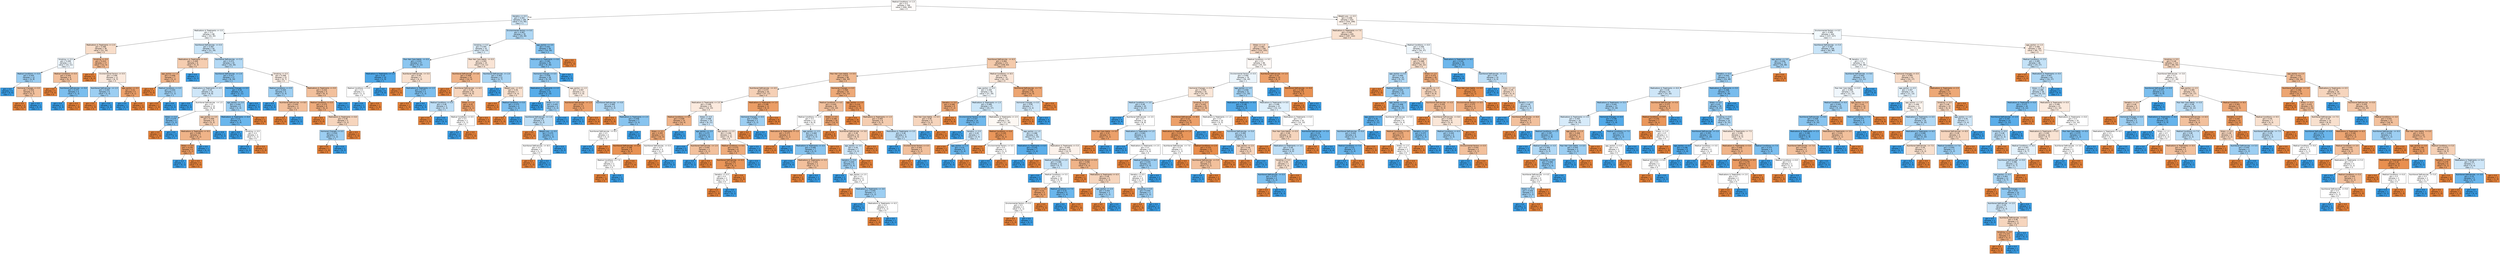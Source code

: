 digraph Tree {
node [shape=box, style="filled", color="black", fontname="helvetica"] ;
edge [fontname="helvetica"] ;
0 [label="Medical Conditions <= 1.5\ngini = 0.5\nsamples = 799\nvalue = [406, 393]\nclass = 0", fillcolor="#fefbf9"] ;
1 [label="Genetics <= 0.5\ngini = 0.491\nsamples = 166\nvalue = [72, 94]\nclass = 1", fillcolor="#d1e8f9"] ;
0 -> 1 [labeldistance=2.5, labelangle=45, headlabel="True"] ;
2 [label="Medications & Treatments <= 3.5\ngini = 0.5\nsamples = 88\nvalue = [43, 45]\nclass = 1", fillcolor="#f6fbfe"] ;
1 -> 2 ;
3 [label="Medications & Treatments <= 2.5\ngini = 0.488\nsamples = 38\nvalue = [22, 16]\nclass = 0", fillcolor="#f8ddc9"] ;
2 -> 3 ;
4 [label="Smoking <= 0.5\ngini = 0.499\nsamples = 21\nvalue = [10, 11]\nclass = 1", fillcolor="#edf6fd"] ;
3 -> 4 ;
5 [label="Medical Conditions <= 0.5\ngini = 0.444\nsamples = 12\nvalue = [4, 8]\nclass = 1", fillcolor="#9ccef2"] ;
4 -> 5 ;
6 [label="gini = 0.0\nsamples = 6\nvalue = [0, 6]\nclass = 1", fillcolor="#399de5"] ;
5 -> 6 ;
7 [label="Hormonal Changes <= 0.5\ngini = 0.444\nsamples = 6\nvalue = [4, 2]\nclass = 0", fillcolor="#f2c09c"] ;
5 -> 7 ;
8 [label="gini = 0.0\nsamples = 4\nvalue = [4, 0]\nclass = 0", fillcolor="#e58139"] ;
7 -> 8 ;
9 [label="gini = 0.0\nsamples = 2\nvalue = [0, 2]\nclass = 1", fillcolor="#399de5"] ;
7 -> 9 ;
10 [label="Medical Conditions <= 0.5\ngini = 0.444\nsamples = 9\nvalue = [6, 3]\nclass = 0", fillcolor="#f2c09c"] ;
4 -> 10 ;
11 [label="gini = 0.0\nsamples = 5\nvalue = [5, 0]\nclass = 0", fillcolor="#e58139"] ;
10 -> 11 ;
12 [label="Nutritional Deficiencies  <= 9.0\ngini = 0.375\nsamples = 4\nvalue = [1, 3]\nclass = 1", fillcolor="#7bbeee"] ;
10 -> 12 ;
13 [label="gini = 0.0\nsamples = 3\nvalue = [0, 3]\nclass = 1", fillcolor="#399de5"] ;
12 -> 13 ;
14 [label="gini = 0.0\nsamples = 1\nvalue = [1, 0]\nclass = 0", fillcolor="#e58139"] ;
12 -> 14 ;
15 [label="Smoking <= 0.5\ngini = 0.415\nsamples = 17\nvalue = [12, 5]\nclass = 0", fillcolor="#f0b58b"] ;
3 -> 15 ;
16 [label="gini = 0.0\nsamples = 6\nvalue = [6, 0]\nclass = 0", fillcolor="#e58139"] ;
15 -> 16 ;
17 [label="Environmental Factors <= 0.5\ngini = 0.496\nsamples = 11\nvalue = [6, 5]\nclass = 0", fillcolor="#fbeade"] ;
15 -> 17 ;
18 [label="Nutritional Deficiencies  <= 1.5\ngini = 0.444\nsamples = 6\nvalue = [2, 4]\nclass = 1", fillcolor="#9ccef2"] ;
17 -> 18 ;
19 [label="gini = 0.0\nsamples = 2\nvalue = [2, 0]\nclass = 0", fillcolor="#e58139"] ;
18 -> 19 ;
20 [label="gini = 0.0\nsamples = 4\nvalue = [0, 4]\nclass = 1", fillcolor="#399de5"] ;
18 -> 20 ;
21 [label="age_section <= 0.5\ngini = 0.32\nsamples = 5\nvalue = [4, 1]\nclass = 0", fillcolor="#eca06a"] ;
17 -> 21 ;
22 [label="gini = 0.0\nsamples = 1\nvalue = [0, 1]\nclass = 1", fillcolor="#399de5"] ;
21 -> 22 ;
23 [label="gini = 0.0\nsamples = 4\nvalue = [4, 0]\nclass = 0", fillcolor="#e58139"] ;
21 -> 23 ;
24 [label="Nutritional Deficiencies  <= 0.5\ngini = 0.487\nsamples = 50\nvalue = [21, 29]\nclass = 1", fillcolor="#c8e4f8"] ;
2 -> 24 ;
25 [label="Medications & Treatments <= 9.5\ngini = 0.469\nsamples = 8\nvalue = [5, 3]\nclass = 0", fillcolor="#f5cdb0"] ;
24 -> 25 ;
26 [label="age_section <= 1.5\ngini = 0.408\nsamples = 7\nvalue = [5, 2]\nclass = 0", fillcolor="#efb388"] ;
25 -> 26 ;
27 [label="gini = 0.0\nsamples = 4\nvalue = [4, 0]\nclass = 0", fillcolor="#e58139"] ;
26 -> 27 ;
28 [label="Medical Conditions <= 0.5\ngini = 0.444\nsamples = 3\nvalue = [1, 2]\nclass = 1", fillcolor="#9ccef2"] ;
26 -> 28 ;
29 [label="gini = 0.0\nsamples = 1\nvalue = [1, 0]\nclass = 0", fillcolor="#e58139"] ;
28 -> 29 ;
30 [label="gini = 0.0\nsamples = 2\nvalue = [0, 2]\nclass = 1", fillcolor="#399de5"] ;
28 -> 30 ;
31 [label="gini = 0.0\nsamples = 1\nvalue = [0, 1]\nclass = 1", fillcolor="#399de5"] ;
25 -> 31 ;
32 [label="Nutritional Deficiencies  <= 5.5\ngini = 0.472\nsamples = 42\nvalue = [16, 26]\nclass = 1", fillcolor="#b3d9f5"] ;
24 -> 32 ;
33 [label="Nutritional Deficiencies  <= 2.5\ngini = 0.417\nsamples = 27\nvalue = [8, 19]\nclass = 1", fillcolor="#8cc6f0"] ;
32 -> 33 ;
34 [label="Medications & Treatments <= 4.5\ngini = 0.49\nsamples = 14\nvalue = [6, 8]\nclass = 1", fillcolor="#cee6f8"] ;
33 -> 34 ;
35 [label="gini = 0.0\nsamples = 2\nvalue = [0, 2]\nclass = 1", fillcolor="#399de5"] ;
34 -> 35 ;
36 [label="Nutritional Deficiencies  <= 1.5\ngini = 0.5\nsamples = 12\nvalue = [6, 6]\nclass = 0", fillcolor="#ffffff"] ;
34 -> 36 ;
37 [label="Stress <= 0.5\ngini = 0.375\nsamples = 4\nvalue = [1, 3]\nclass = 1", fillcolor="#7bbeee"] ;
36 -> 37 ;
38 [label="gini = 0.0\nsamples = 1\nvalue = [1, 0]\nclass = 0", fillcolor="#e58139"] ;
37 -> 38 ;
39 [label="gini = 0.0\nsamples = 3\nvalue = [0, 3]\nclass = 1", fillcolor="#399de5"] ;
37 -> 39 ;
40 [label="age_section <= 3.5\ngini = 0.469\nsamples = 8\nvalue = [5, 3]\nclass = 0", fillcolor="#f5cdb0"] ;
36 -> 40 ;
41 [label="Medications & Treatments <= 9.5\ngini = 0.408\nsamples = 7\nvalue = [5, 2]\nclass = 0", fillcolor="#efb388"] ;
40 -> 41 ;
42 [label="Stress <= 0.5\ngini = 0.278\nsamples = 6\nvalue = [5, 1]\nclass = 0", fillcolor="#ea9a61"] ;
41 -> 42 ;
43 [label="gini = 0.0\nsamples = 1\nvalue = [0, 1]\nclass = 1", fillcolor="#399de5"] ;
42 -> 43 ;
44 [label="gini = 0.0\nsamples = 5\nvalue = [5, 0]\nclass = 0", fillcolor="#e58139"] ;
42 -> 44 ;
45 [label="gini = 0.0\nsamples = 1\nvalue = [0, 1]\nclass = 1", fillcolor="#399de5"] ;
41 -> 45 ;
46 [label="gini = 0.0\nsamples = 1\nvalue = [0, 1]\nclass = 1", fillcolor="#399de5"] ;
40 -> 46 ;
47 [label="Hormonal Changes <= 0.5\ngini = 0.26\nsamples = 13\nvalue = [2, 11]\nclass = 1", fillcolor="#5dafea"] ;
33 -> 47 ;
48 [label="age_section <= 2.0\ngini = 0.444\nsamples = 6\nvalue = [2, 4]\nclass = 1", fillcolor="#9ccef2"] ;
47 -> 48 ;
49 [label="Medications & Treatments <= 8.0\ngini = 0.32\nsamples = 5\nvalue = [1, 4]\nclass = 1", fillcolor="#6ab6ec"] ;
48 -> 49 ;
50 [label="gini = 0.0\nsamples = 3\nvalue = [0, 3]\nclass = 1", fillcolor="#399de5"] ;
49 -> 50 ;
51 [label="Smoking <= 0.5\ngini = 0.5\nsamples = 2\nvalue = [1, 1]\nclass = 0", fillcolor="#ffffff"] ;
49 -> 51 ;
52 [label="gini = 0.0\nsamples = 1\nvalue = [0, 1]\nclass = 1", fillcolor="#399de5"] ;
51 -> 52 ;
53 [label="gini = 0.0\nsamples = 1\nvalue = [1, 0]\nclass = 0", fillcolor="#e58139"] ;
51 -> 53 ;
54 [label="gini = 0.0\nsamples = 1\nvalue = [1, 0]\nclass = 0", fillcolor="#e58139"] ;
48 -> 54 ;
55 [label="gini = 0.0\nsamples = 7\nvalue = [0, 7]\nclass = 1", fillcolor="#399de5"] ;
47 -> 55 ;
56 [label="Smoking <= 0.5\ngini = 0.498\nsamples = 15\nvalue = [8, 7]\nclass = 0", fillcolor="#fcefe6"] ;
32 -> 56 ;
57 [label="Medical Conditions <= 0.5\ngini = 0.444\nsamples = 6\nvalue = [2, 4]\nclass = 1", fillcolor="#9ccef2"] ;
56 -> 57 ;
58 [label="gini = 0.0\nsamples = 3\nvalue = [0, 3]\nclass = 1", fillcolor="#399de5"] ;
57 -> 58 ;
59 [label="Nutritional Deficiencies  <= 8.5\ngini = 0.444\nsamples = 3\nvalue = [2, 1]\nclass = 0", fillcolor="#f2c09c"] ;
57 -> 59 ;
60 [label="gini = 0.0\nsamples = 2\nvalue = [2, 0]\nclass = 0", fillcolor="#e58139"] ;
59 -> 60 ;
61 [label="gini = 0.0\nsamples = 1\nvalue = [0, 1]\nclass = 1", fillcolor="#399de5"] ;
59 -> 61 ;
62 [label="Medications & Treatments <= 9.5\ngini = 0.444\nsamples = 9\nvalue = [6, 3]\nclass = 0", fillcolor="#f2c09c"] ;
56 -> 62 ;
63 [label="Medical Conditions <= 0.5\ngini = 0.375\nsamples = 8\nvalue = [6, 2]\nclass = 0", fillcolor="#eeab7b"] ;
62 -> 63 ;
64 [label="gini = 0.0\nsamples = 3\nvalue = [3, 0]\nclass = 0", fillcolor="#e58139"] ;
63 -> 64 ;
65 [label="Medications & Treatments <= 8.0\ngini = 0.48\nsamples = 5\nvalue = [3, 2]\nclass = 0", fillcolor="#f6d5bd"] ;
63 -> 65 ;
66 [label="Hormonal Changes <= 0.5\ngini = 0.444\nsamples = 3\nvalue = [1, 2]\nclass = 1", fillcolor="#9ccef2"] ;
65 -> 66 ;
67 [label="gini = 0.0\nsamples = 1\nvalue = [1, 0]\nclass = 0", fillcolor="#e58139"] ;
66 -> 67 ;
68 [label="gini = 0.0\nsamples = 2\nvalue = [0, 2]\nclass = 1", fillcolor="#399de5"] ;
66 -> 68 ;
69 [label="gini = 0.0\nsamples = 2\nvalue = [2, 0]\nclass = 0", fillcolor="#e58139"] ;
65 -> 69 ;
70 [label="gini = 0.0\nsamples = 1\nvalue = [0, 1]\nclass = 1", fillcolor="#399de5"] ;
62 -> 70 ;
71 [label="Environmental Factors <= 0.5\ngini = 0.467\nsamples = 78\nvalue = [29, 49]\nclass = 1", fillcolor="#aed7f4"] ;
1 -> 71 ;
72 [label="Smoking <= 0.5\ngini = 0.495\nsamples = 42\nvalue = [19, 23]\nclass = 1", fillcolor="#ddeefa"] ;
71 -> 72 ;
73 [label="Poor Hair Care Habits  <= 0.5\ngini = 0.415\nsamples = 17\nvalue = [5, 12]\nclass = 1", fillcolor="#8bc6f0"] ;
72 -> 73 ;
74 [label="Medications & Treatments <= 1.5\ngini = 0.18\nsamples = 10\nvalue = [1, 9]\nclass = 1", fillcolor="#4fa8e8"] ;
73 -> 74 ;
75 [label="Medical Conditions <= 0.5\ngini = 0.5\nsamples = 2\nvalue = [1, 1]\nclass = 0", fillcolor="#ffffff"] ;
74 -> 75 ;
76 [label="gini = 0.0\nsamples = 1\nvalue = [0, 1]\nclass = 1", fillcolor="#399de5"] ;
75 -> 76 ;
77 [label="gini = 0.0\nsamples = 1\nvalue = [1, 0]\nclass = 0", fillcolor="#e58139"] ;
75 -> 77 ;
78 [label="gini = 0.0\nsamples = 8\nvalue = [0, 8]\nclass = 1", fillcolor="#399de5"] ;
74 -> 78 ;
79 [label="Nutritional Deficiencies  <= 5.5\ngini = 0.49\nsamples = 7\nvalue = [4, 3]\nclass = 0", fillcolor="#f8e0ce"] ;
73 -> 79 ;
80 [label="gini = 0.0\nsamples = 3\nvalue = [3, 0]\nclass = 0", fillcolor="#e58139"] ;
79 -> 80 ;
81 [label="Medications & Treatments <= 1.5\ngini = 0.375\nsamples = 4\nvalue = [1, 3]\nclass = 1", fillcolor="#7bbeee"] ;
79 -> 81 ;
82 [label="gini = 0.0\nsamples = 1\nvalue = [1, 0]\nclass = 0", fillcolor="#e58139"] ;
81 -> 82 ;
83 [label="gini = 0.0\nsamples = 3\nvalue = [0, 3]\nclass = 1", fillcolor="#399de5"] ;
81 -> 83 ;
84 [label="Poor Hair Care Habits  <= 0.5\ngini = 0.493\nsamples = 25\nvalue = [14, 11]\nclass = 0", fillcolor="#f9e4d5"] ;
72 -> 84 ;
85 [label="Nutritional Deficiencies  <= 3.0\ngini = 0.408\nsamples = 14\nvalue = [10, 4]\nclass = 0", fillcolor="#efb388"] ;
84 -> 85 ;
86 [label="gini = 0.0\nsamples = 4\nvalue = [4, 0]\nclass = 0", fillcolor="#e58139"] ;
85 -> 86 ;
87 [label="Nutritional Deficiencies  <= 6.5\ngini = 0.48\nsamples = 10\nvalue = [6, 4]\nclass = 0", fillcolor="#f6d5bd"] ;
85 -> 87 ;
88 [label="Medical Conditions <= 0.5\ngini = 0.48\nsamples = 5\nvalue = [2, 3]\nclass = 1", fillcolor="#bddef6"] ;
87 -> 88 ;
89 [label="gini = 0.0\nsamples = 2\nvalue = [2, 0]\nclass = 0", fillcolor="#e58139"] ;
88 -> 89 ;
90 [label="gini = 0.0\nsamples = 3\nvalue = [0, 3]\nclass = 1", fillcolor="#399de5"] ;
88 -> 90 ;
91 [label="Stress <= 1.0\ngini = 0.32\nsamples = 5\nvalue = [4, 1]\nclass = 0", fillcolor="#eca06a"] ;
87 -> 91 ;
92 [label="Medical Conditions <= 0.5\ngini = 0.5\nsamples = 2\nvalue = [1, 1]\nclass = 0", fillcolor="#ffffff"] ;
91 -> 92 ;
93 [label="gini = 0.0\nsamples = 1\nvalue = [0, 1]\nclass = 1", fillcolor="#399de5"] ;
92 -> 93 ;
94 [label="gini = 0.0\nsamples = 1\nvalue = [1, 0]\nclass = 0", fillcolor="#e58139"] ;
92 -> 94 ;
95 [label="gini = 0.0\nsamples = 3\nvalue = [3, 0]\nclass = 0", fillcolor="#e58139"] ;
91 -> 95 ;
96 [label="Nutritional Deficiencies  <= 2.0\ngini = 0.463\nsamples = 11\nvalue = [4, 7]\nclass = 1", fillcolor="#aad5f4"] ;
84 -> 96 ;
97 [label="gini = 0.0\nsamples = 4\nvalue = [0, 4]\nclass = 1", fillcolor="#399de5"] ;
96 -> 97 ;
98 [label="Weight Loss  <= 0.5\ngini = 0.49\nsamples = 7\nvalue = [4, 3]\nclass = 0", fillcolor="#f8e0ce"] ;
96 -> 98 ;
99 [label="gini = 0.0\nsamples = 3\nvalue = [3, 0]\nclass = 0", fillcolor="#e58139"] ;
98 -> 99 ;
100 [label="Medical Conditions <= 0.5\ngini = 0.375\nsamples = 4\nvalue = [1, 3]\nclass = 1", fillcolor="#7bbeee"] ;
98 -> 100 ;
101 [label="gini = 0.0\nsamples = 1\nvalue = [1, 0]\nclass = 0", fillcolor="#e58139"] ;
100 -> 101 ;
102 [label="gini = 0.0\nsamples = 3\nvalue = [0, 3]\nclass = 1", fillcolor="#399de5"] ;
100 -> 102 ;
103 [label="age_section <= 3.5\ngini = 0.401\nsamples = 36\nvalue = [10, 26]\nclass = 1", fillcolor="#85c3ef"] ;
71 -> 103 ;
104 [label="Medications & Treatments <= 8.0\ngini = 0.382\nsamples = 35\nvalue = [9, 26]\nclass = 1", fillcolor="#7ebfee"] ;
103 -> 104 ;
105 [label="Hormonal Changes <= 0.5\ngini = 0.436\nsamples = 28\nvalue = [9, 19]\nclass = 1", fillcolor="#97cbf1"] ;
104 -> 105 ;
106 [label="Medications & Treatments <= 4.5\ngini = 0.231\nsamples = 15\nvalue = [2, 13]\nclass = 1", fillcolor="#57ace9"] ;
105 -> 106 ;
107 [label="gini = 0.0\nsamples = 9\nvalue = [0, 9]\nclass = 1", fillcolor="#399de5"] ;
106 -> 107 ;
108 [label="Stress <= 1.5\ngini = 0.444\nsamples = 6\nvalue = [2, 4]\nclass = 1", fillcolor="#9ccef2"] ;
106 -> 108 ;
109 [label="Nutritional Deficiencies  <= 1.5\ngini = 0.48\nsamples = 5\nvalue = [2, 3]\nclass = 1", fillcolor="#bddef6"] ;
108 -> 109 ;
110 [label="gini = 0.0\nsamples = 1\nvalue = [1, 0]\nclass = 0", fillcolor="#e58139"] ;
109 -> 110 ;
111 [label="Weight Loss  <= 0.5\ngini = 0.375\nsamples = 4\nvalue = [1, 3]\nclass = 1", fillcolor="#7bbeee"] ;
109 -> 111 ;
112 [label="Nutritional Deficiencies  <= 8.5\ngini = 0.5\nsamples = 2\nvalue = [1, 1]\nclass = 0", fillcolor="#ffffff"] ;
111 -> 112 ;
113 [label="gini = 0.0\nsamples = 1\nvalue = [1, 0]\nclass = 0", fillcolor="#e58139"] ;
112 -> 113 ;
114 [label="gini = 0.0\nsamples = 1\nvalue = [0, 1]\nclass = 1", fillcolor="#399de5"] ;
112 -> 114 ;
115 [label="gini = 0.0\nsamples = 2\nvalue = [0, 2]\nclass = 1", fillcolor="#399de5"] ;
111 -> 115 ;
116 [label="gini = 0.0\nsamples = 1\nvalue = [0, 1]\nclass = 1", fillcolor="#399de5"] ;
108 -> 116 ;
117 [label="age_section <= 1.5\ngini = 0.497\nsamples = 13\nvalue = [7, 6]\nclass = 0", fillcolor="#fbede3"] ;
105 -> 117 ;
118 [label="Nutritional Deficiencies  <= 1.5\ngini = 0.32\nsamples = 5\nvalue = [4, 1]\nclass = 0", fillcolor="#eca06a"] ;
117 -> 118 ;
119 [label="gini = 0.0\nsamples = 1\nvalue = [0, 1]\nclass = 1", fillcolor="#399de5"] ;
118 -> 119 ;
120 [label="gini = 0.0\nsamples = 4\nvalue = [4, 0]\nclass = 0", fillcolor="#e58139"] ;
118 -> 120 ;
121 [label="Nutritional Deficiencies  <= 4.0\ngini = 0.469\nsamples = 8\nvalue = [3, 5]\nclass = 1", fillcolor="#b0d8f5"] ;
117 -> 121 ;
122 [label="gini = 0.0\nsamples = 1\nvalue = [1, 0]\nclass = 0", fillcolor="#e58139"] ;
121 -> 122 ;
123 [label="Medications & Treatments <= 2.5\ngini = 0.408\nsamples = 7\nvalue = [2, 5]\nclass = 1", fillcolor="#88c4ef"] ;
121 -> 123 ;
124 [label="Nutritional Deficiencies  <= 6.5\ngini = 0.5\nsamples = 4\nvalue = [2, 2]\nclass = 0", fillcolor="#ffffff"] ;
123 -> 124 ;
125 [label="gini = 0.0\nsamples = 2\nvalue = [0, 2]\nclass = 1", fillcolor="#399de5"] ;
124 -> 125 ;
126 [label="gini = 0.0\nsamples = 2\nvalue = [2, 0]\nclass = 0", fillcolor="#e58139"] ;
124 -> 126 ;
127 [label="gini = 0.0\nsamples = 3\nvalue = [0, 3]\nclass = 1", fillcolor="#399de5"] ;
123 -> 127 ;
128 [label="gini = 0.0\nsamples = 7\nvalue = [0, 7]\nclass = 1", fillcolor="#399de5"] ;
104 -> 128 ;
129 [label="gini = 0.0\nsamples = 1\nvalue = [1, 0]\nclass = 0", fillcolor="#e58139"] ;
103 -> 129 ;
130 [label="Weight Loss  <= 0.5\ngini = 0.498\nsamples = 633\nvalue = [334, 299]\nclass = 0", fillcolor="#fcf2ea"] ;
0 -> 130 [labeldistance=2.5, labelangle=-45, headlabel="False"] ;
131 [label="Medications & Treatments <= 7.5\ngini = 0.491\nsamples = 329\nvalue = [187, 142]\nclass = 0", fillcolor="#f9e1cf"] ;
130 -> 131 ;
132 [label="Stress <= 1.5\ngini = 0.483\nsamples = 258\nvalue = [153, 105]\nclass = 0", fillcolor="#f7d7c1"] ;
131 -> 132 ;
133 [label="Nutritional Deficiencies  <= 6.5\ngini = 0.464\nsamples = 172\nvalue = [109, 63]\nclass = 0", fillcolor="#f4caab"] ;
132 -> 133 ;
134 [label="Poor Hair Care Habits  <= 0.5\ngini = 0.425\nsamples = 98\nvalue = [68, 30]\nclass = 0", fillcolor="#f0b990"] ;
133 -> 134 ;
135 [label="Nutritional Deficiencies  <= 4.5\ngini = 0.474\nsamples = 44\nvalue = [27, 17]\nclass = 0", fillcolor="#f5d0b6"] ;
134 -> 135 ;
136 [label="Medications & Treatments <= 3.5\ngini = 0.496\nsamples = 33\nvalue = [18, 15]\nclass = 0", fillcolor="#fbeade"] ;
135 -> 136 ;
137 [label="Medical Conditions <= 9.5\ngini = 0.408\nsamples = 14\nvalue = [10, 4]\nclass = 0", fillcolor="#efb388"] ;
136 -> 137 ;
138 [label="Stress <= 0.5\ngini = 0.355\nsamples = 13\nvalue = [10, 3]\nclass = 0", fillcolor="#eda774"] ;
137 -> 138 ;
139 [label="Nutritional Deficiencies  <= 0.5\ngini = 0.198\nsamples = 9\nvalue = [8, 1]\nclass = 0", fillcolor="#e89152"] ;
138 -> 139 ;
140 [label="Medical Conditions <= 7.0\ngini = 0.5\nsamples = 2\nvalue = [1, 1]\nclass = 0", fillcolor="#ffffff"] ;
139 -> 140 ;
141 [label="gini = 0.0\nsamples = 1\nvalue = [1, 0]\nclass = 0", fillcolor="#e58139"] ;
140 -> 141 ;
142 [label="gini = 0.0\nsamples = 1\nvalue = [0, 1]\nclass = 1", fillcolor="#399de5"] ;
140 -> 142 ;
143 [label="gini = 0.0\nsamples = 7\nvalue = [7, 0]\nclass = 0", fillcolor="#e58139"] ;
139 -> 143 ;
144 [label="Nutritional Deficiencies  <= 0.5\ngini = 0.5\nsamples = 4\nvalue = [2, 2]\nclass = 0", fillcolor="#ffffff"] ;
138 -> 144 ;
145 [label="gini = 0.0\nsamples = 2\nvalue = [2, 0]\nclass = 0", fillcolor="#e58139"] ;
144 -> 145 ;
146 [label="gini = 0.0\nsamples = 2\nvalue = [0, 2]\nclass = 1", fillcolor="#399de5"] ;
144 -> 146 ;
147 [label="gini = 0.0\nsamples = 1\nvalue = [0, 1]\nclass = 1", fillcolor="#399de5"] ;
137 -> 147 ;
148 [label="Stress <= 0.5\ngini = 0.488\nsamples = 19\nvalue = [8, 11]\nclass = 1", fillcolor="#c9e4f8"] ;
136 -> 148 ;
149 [label="age_section <= 2.5\ngini = 0.375\nsamples = 8\nvalue = [2, 6]\nclass = 1", fillcolor="#7bbeee"] ;
148 -> 149 ;
150 [label="gini = 0.0\nsamples = 5\nvalue = [0, 5]\nclass = 1", fillcolor="#399de5"] ;
149 -> 150 ;
151 [label="Nutritional Deficiencies  <= 1.5\ngini = 0.444\nsamples = 3\nvalue = [2, 1]\nclass = 0", fillcolor="#f2c09c"] ;
149 -> 151 ;
152 [label="gini = 0.0\nsamples = 1\nvalue = [0, 1]\nclass = 1", fillcolor="#399de5"] ;
151 -> 152 ;
153 [label="gini = 0.0\nsamples = 2\nvalue = [2, 0]\nclass = 0", fillcolor="#e58139"] ;
151 -> 153 ;
154 [label="age_section <= 2.5\ngini = 0.496\nsamples = 11\nvalue = [6, 5]\nclass = 0", fillcolor="#fbeade"] ;
148 -> 154 ;
155 [label="Medical Conditions <= 9.5\ngini = 0.375\nsamples = 8\nvalue = [6, 2]\nclass = 0", fillcolor="#eeab7b"] ;
154 -> 155 ;
156 [label="Nutritional Deficiencies  <= 0.5\ngini = 0.245\nsamples = 7\nvalue = [6, 1]\nclass = 0", fillcolor="#e9965a"] ;
155 -> 156 ;
157 [label="Genetics <= 0.5\ngini = 0.5\nsamples = 2\nvalue = [1, 1]\nclass = 0", fillcolor="#ffffff"] ;
156 -> 157 ;
158 [label="gini = 0.0\nsamples = 1\nvalue = [1, 0]\nclass = 0", fillcolor="#e58139"] ;
157 -> 158 ;
159 [label="gini = 0.0\nsamples = 1\nvalue = [0, 1]\nclass = 1", fillcolor="#399de5"] ;
157 -> 159 ;
160 [label="gini = 0.0\nsamples = 5\nvalue = [5, 0]\nclass = 0", fillcolor="#e58139"] ;
156 -> 160 ;
161 [label="gini = 0.0\nsamples = 1\nvalue = [0, 1]\nclass = 1", fillcolor="#399de5"] ;
155 -> 161 ;
162 [label="gini = 0.0\nsamples = 3\nvalue = [0, 3]\nclass = 1", fillcolor="#399de5"] ;
154 -> 162 ;
163 [label="Medications & Treatments <= 1.5\ngini = 0.298\nsamples = 11\nvalue = [9, 2]\nclass = 0", fillcolor="#eb9d65"] ;
135 -> 163 ;
164 [label="Hormonal Changes <= 0.5\ngini = 0.444\nsamples = 3\nvalue = [1, 2]\nclass = 1", fillcolor="#9ccef2"] ;
163 -> 164 ;
165 [label="gini = 0.0\nsamples = 1\nvalue = [1, 0]\nclass = 0", fillcolor="#e58139"] ;
164 -> 165 ;
166 [label="gini = 0.0\nsamples = 2\nvalue = [0, 2]\nclass = 1", fillcolor="#399de5"] ;
164 -> 166 ;
167 [label="gini = 0.0\nsamples = 8\nvalue = [8, 0]\nclass = 0", fillcolor="#e58139"] ;
163 -> 167 ;
168 [label="Hormonal Changes <= 0.5\ngini = 0.366\nsamples = 54\nvalue = [41, 13]\nclass = 0", fillcolor="#eda978"] ;
134 -> 168 ;
169 [label="Medical Conditions <= 4.5\ngini = 0.444\nsamples = 30\nvalue = [20, 10]\nclass = 0", fillcolor="#f2c09c"] ;
168 -> 169 ;
170 [label="Medical Conditions <= 2.5\ngini = 0.5\nsamples = 12\nvalue = [6, 6]\nclass = 0", fillcolor="#ffffff"] ;
169 -> 170 ;
171 [label="Medications & Treatments <= 3.5\ngini = 0.375\nsamples = 4\nvalue = [3, 1]\nclass = 0", fillcolor="#eeab7b"] ;
170 -> 171 ;
172 [label="gini = 0.0\nsamples = 3\nvalue = [3, 0]\nclass = 0", fillcolor="#e58139"] ;
171 -> 172 ;
173 [label="gini = 0.0\nsamples = 1\nvalue = [0, 1]\nclass = 1", fillcolor="#399de5"] ;
171 -> 173 ;
174 [label="age_section <= 2.5\ngini = 0.469\nsamples = 8\nvalue = [3, 5]\nclass = 1", fillcolor="#b0d8f5"] ;
170 -> 174 ;
175 [label="Medications & Treatments <= 4.5\ngini = 0.408\nsamples = 7\nvalue = [2, 5]\nclass = 1", fillcolor="#88c4ef"] ;
174 -> 175 ;
176 [label="gini = 0.0\nsamples = 4\nvalue = [0, 4]\nclass = 1", fillcolor="#399de5"] ;
175 -> 176 ;
177 [label="Medications & Treatments <= 5.5\ngini = 0.444\nsamples = 3\nvalue = [2, 1]\nclass = 0", fillcolor="#f2c09c"] ;
175 -> 177 ;
178 [label="gini = 0.0\nsamples = 2\nvalue = [2, 0]\nclass = 0", fillcolor="#e58139"] ;
177 -> 178 ;
179 [label="gini = 0.0\nsamples = 1\nvalue = [0, 1]\nclass = 1", fillcolor="#399de5"] ;
177 -> 179 ;
180 [label="gini = 0.0\nsamples = 1\nvalue = [1, 0]\nclass = 0", fillcolor="#e58139"] ;
174 -> 180 ;
181 [label="Stress <= 0.5\ngini = 0.346\nsamples = 18\nvalue = [14, 4]\nclass = 0", fillcolor="#eca572"] ;
169 -> 181 ;
182 [label="gini = 0.0\nsamples = 8\nvalue = [8, 0]\nclass = 0", fillcolor="#e58139"] ;
181 -> 182 ;
183 [label="Nutritional Deficiencies  <= 3.0\ngini = 0.48\nsamples = 10\nvalue = [6, 4]\nclass = 0", fillcolor="#f6d5bd"] ;
181 -> 183 ;
184 [label="age_section <= 3.5\ngini = 0.49\nsamples = 7\nvalue = [3, 4]\nclass = 1", fillcolor="#cee6f8"] ;
183 -> 184 ;
185 [label="Genetics <= 0.5\ngini = 0.444\nsamples = 6\nvalue = [2, 4]\nclass = 1", fillcolor="#9ccef2"] ;
184 -> 185 ;
186 [label="gini = 0.0\nsamples = 2\nvalue = [0, 2]\nclass = 1", fillcolor="#399de5"] ;
185 -> 186 ;
187 [label="age_section <= 2.5\ngini = 0.5\nsamples = 4\nvalue = [2, 2]\nclass = 0", fillcolor="#ffffff"] ;
185 -> 187 ;
188 [label="gini = 0.0\nsamples = 1\nvalue = [1, 0]\nclass = 0", fillcolor="#e58139"] ;
187 -> 188 ;
189 [label="Medications & Treatments <= 3.0\ngini = 0.444\nsamples = 3\nvalue = [1, 2]\nclass = 1", fillcolor="#9ccef2"] ;
187 -> 189 ;
190 [label="gini = 0.0\nsamples = 1\nvalue = [0, 1]\nclass = 1", fillcolor="#399de5"] ;
189 -> 190 ;
191 [label="Medications & Treatments <= 6.5\ngini = 0.5\nsamples = 2\nvalue = [1, 1]\nclass = 0", fillcolor="#ffffff"] ;
189 -> 191 ;
192 [label="gini = 0.0\nsamples = 1\nvalue = [1, 0]\nclass = 0", fillcolor="#e58139"] ;
191 -> 192 ;
193 [label="gini = 0.0\nsamples = 1\nvalue = [0, 1]\nclass = 1", fillcolor="#399de5"] ;
191 -> 193 ;
194 [label="gini = 0.0\nsamples = 1\nvalue = [1, 0]\nclass = 0", fillcolor="#e58139"] ;
184 -> 194 ;
195 [label="gini = 0.0\nsamples = 3\nvalue = [3, 0]\nclass = 0", fillcolor="#e58139"] ;
183 -> 195 ;
196 [label="age_section <= 2.5\ngini = 0.219\nsamples = 24\nvalue = [21, 3]\nclass = 0", fillcolor="#e99355"] ;
168 -> 196 ;
197 [label="gini = 0.0\nsamples = 16\nvalue = [16, 0]\nclass = 0", fillcolor="#e58139"] ;
196 -> 197 ;
198 [label="Medications & Treatments <= 1.5\ngini = 0.469\nsamples = 8\nvalue = [5, 3]\nclass = 0", fillcolor="#f5cdb0"] ;
196 -> 198 ;
199 [label="gini = 0.0\nsamples = 3\nvalue = [3, 0]\nclass = 0", fillcolor="#e58139"] ;
198 -> 199 ;
200 [label="Medications & Treatments <= 3.5\ngini = 0.48\nsamples = 5\nvalue = [2, 3]\nclass = 1", fillcolor="#bddef6"] ;
198 -> 200 ;
201 [label="gini = 0.0\nsamples = 2\nvalue = [0, 2]\nclass = 1", fillcolor="#399de5"] ;
200 -> 201 ;
202 [label="Environmental Factors <= 0.5\ngini = 0.444\nsamples = 3\nvalue = [2, 1]\nclass = 0", fillcolor="#f2c09c"] ;
200 -> 202 ;
203 [label="gini = 0.0\nsamples = 2\nvalue = [2, 0]\nclass = 0", fillcolor="#e58139"] ;
202 -> 203 ;
204 [label="gini = 0.0\nsamples = 1\nvalue = [0, 1]\nclass = 1", fillcolor="#399de5"] ;
202 -> 204 ;
205 [label="Medical Conditions <= 8.5\ngini = 0.494\nsamples = 74\nvalue = [41, 33]\nclass = 0", fillcolor="#fae6d8"] ;
133 -> 205 ;
206 [label="age_section <= 0.5\ngini = 0.499\nsamples = 56\nvalue = [27, 29]\nclass = 1", fillcolor="#f1f8fd"] ;
205 -> 206 ;
207 [label="Genetics <= 0.5\ngini = 0.346\nsamples = 9\nvalue = [7, 2]\nclass = 0", fillcolor="#eca572"] ;
206 -> 207 ;
208 [label="Poor Hair Care Habits  <= 0.5\ngini = 0.48\nsamples = 5\nvalue = [3, 2]\nclass = 0", fillcolor="#f6d5bd"] ;
207 -> 208 ;
209 [label="gini = 0.0\nsamples = 2\nvalue = [0, 2]\nclass = 1", fillcolor="#399de5"] ;
208 -> 209 ;
210 [label="gini = 0.0\nsamples = 3\nvalue = [3, 0]\nclass = 0", fillcolor="#e58139"] ;
208 -> 210 ;
211 [label="gini = 0.0\nsamples = 4\nvalue = [4, 0]\nclass = 0", fillcolor="#e58139"] ;
207 -> 211 ;
212 [label="Medications & Treatments <= 1.5\ngini = 0.489\nsamples = 47\nvalue = [20, 27]\nclass = 1", fillcolor="#cce6f8"] ;
206 -> 212 ;
213 [label="Environmental Factors <= 0.5\ngini = 0.337\nsamples = 14\nvalue = [3, 11]\nclass = 1", fillcolor="#6fb8ec"] ;
212 -> 213 ;
214 [label="gini = 0.0\nsamples = 7\nvalue = [0, 7]\nclass = 1", fillcolor="#399de5"] ;
213 -> 214 ;
215 [label="Genetics <= 0.5\ngini = 0.49\nsamples = 7\nvalue = [3, 4]\nclass = 1", fillcolor="#cee6f8"] ;
213 -> 215 ;
216 [label="gini = 0.0\nsamples = 2\nvalue = [2, 0]\nclass = 0", fillcolor="#e58139"] ;
215 -> 216 ;
217 [label="age_section <= 2.5\ngini = 0.32\nsamples = 5\nvalue = [1, 4]\nclass = 1", fillcolor="#6ab6ec"] ;
215 -> 217 ;
218 [label="gini = 0.0\nsamples = 4\nvalue = [0, 4]\nclass = 1", fillcolor="#399de5"] ;
217 -> 218 ;
219 [label="gini = 0.0\nsamples = 1\nvalue = [1, 0]\nclass = 0", fillcolor="#e58139"] ;
217 -> 219 ;
220 [label="Medications & Treatments <= 2.5\ngini = 0.5\nsamples = 33\nvalue = [17, 16]\nclass = 0", fillcolor="#fdf8f3"] ;
212 -> 220 ;
221 [label="Medical Conditions <= 6.0\ngini = 0.245\nsamples = 7\nvalue = [6, 1]\nclass = 0", fillcolor="#e9965a"] ;
220 -> 221 ;
222 [label="gini = 0.0\nsamples = 5\nvalue = [5, 0]\nclass = 0", fillcolor="#e58139"] ;
221 -> 222 ;
223 [label="Environmental Factors <= 0.5\ngini = 0.5\nsamples = 2\nvalue = [1, 1]\nclass = 0", fillcolor="#ffffff"] ;
221 -> 223 ;
224 [label="gini = 0.0\nsamples = 1\nvalue = [0, 1]\nclass = 1", fillcolor="#399de5"] ;
223 -> 224 ;
225 [label="gini = 0.0\nsamples = 1\nvalue = [1, 0]\nclass = 0", fillcolor="#e58139"] ;
223 -> 225 ;
226 [label="age_section <= 1.5\ngini = 0.488\nsamples = 26\nvalue = [11, 15]\nclass = 1", fillcolor="#cae5f8"] ;
220 -> 226 ;
227 [label="Medications & Treatments <= 6.5\ngini = 0.245\nsamples = 7\nvalue = [1, 6]\nclass = 1", fillcolor="#5aade9"] ;
226 -> 227 ;
228 [label="gini = 0.0\nsamples = 6\nvalue = [0, 6]\nclass = 1", fillcolor="#399de5"] ;
227 -> 228 ;
229 [label="gini = 0.0\nsamples = 1\nvalue = [1, 0]\nclass = 0", fillcolor="#e58139"] ;
227 -> 229 ;
230 [label="Medications & Treatments <= 5.5\ngini = 0.499\nsamples = 19\nvalue = [10, 9]\nclass = 0", fillcolor="#fcf2eb"] ;
226 -> 230 ;
231 [label="Medical Conditions <= 2.5\ngini = 0.486\nsamples = 12\nvalue = [5, 7]\nclass = 1", fillcolor="#c6e3f8"] ;
230 -> 231 ;
232 [label="gini = 0.0\nsamples = 2\nvalue = [0, 2]\nclass = 1", fillcolor="#399de5"] ;
231 -> 232 ;
233 [label="Medical Conditions <= 5.5\ngini = 0.5\nsamples = 10\nvalue = [5, 5]\nclass = 0", fillcolor="#ffffff"] ;
231 -> 233 ;
234 [label="Genetics <= 0.5\ngini = 0.32\nsamples = 5\nvalue = [4, 1]\nclass = 0", fillcolor="#eca06a"] ;
233 -> 234 ;
235 [label="Environmental Factors <= 0.5\ngini = 0.5\nsamples = 2\nvalue = [1, 1]\nclass = 0", fillcolor="#ffffff"] ;
234 -> 235 ;
236 [label="gini = 0.0\nsamples = 1\nvalue = [1, 0]\nclass = 0", fillcolor="#e58139"] ;
235 -> 236 ;
237 [label="gini = 0.0\nsamples = 1\nvalue = [0, 1]\nclass = 1", fillcolor="#399de5"] ;
235 -> 237 ;
238 [label="gini = 0.0\nsamples = 3\nvalue = [3, 0]\nclass = 0", fillcolor="#e58139"] ;
234 -> 238 ;
239 [label="Medical Conditions <= 7.5\ngini = 0.32\nsamples = 5\nvalue = [1, 4]\nclass = 1", fillcolor="#6ab6ec"] ;
233 -> 239 ;
240 [label="gini = 0.0\nsamples = 4\nvalue = [0, 4]\nclass = 1", fillcolor="#399de5"] ;
239 -> 240 ;
241 [label="gini = 0.0\nsamples = 1\nvalue = [1, 0]\nclass = 0", fillcolor="#e58139"] ;
239 -> 241 ;
242 [label="Environmental Factors <= 0.5\ngini = 0.408\nsamples = 7\nvalue = [5, 2]\nclass = 0", fillcolor="#efb388"] ;
230 -> 242 ;
243 [label="gini = 0.0\nsamples = 2\nvalue = [2, 0]\nclass = 0", fillcolor="#e58139"] ;
242 -> 243 ;
244 [label="Medications & Treatments <= 6.5\ngini = 0.48\nsamples = 5\nvalue = [3, 2]\nclass = 0", fillcolor="#f6d5bd"] ;
242 -> 244 ;
245 [label="gini = 0.0\nsamples = 2\nvalue = [2, 0]\nclass = 0", fillcolor="#e58139"] ;
244 -> 245 ;
246 [label="age_section <= 2.5\ngini = 0.444\nsamples = 3\nvalue = [1, 2]\nclass = 1", fillcolor="#9ccef2"] ;
244 -> 246 ;
247 [label="gini = 0.0\nsamples = 1\nvalue = [1, 0]\nclass = 0", fillcolor="#e58139"] ;
246 -> 247 ;
248 [label="gini = 0.0\nsamples = 2\nvalue = [0, 2]\nclass = 1", fillcolor="#399de5"] ;
246 -> 248 ;
249 [label="Nutritional Deficiencies  <= 7.5\ngini = 0.346\nsamples = 18\nvalue = [14, 4]\nclass = 0", fillcolor="#eca572"] ;
205 -> 249 ;
250 [label="Hormonal Changes <= 0.5\ngini = 0.49\nsamples = 7\nvalue = [3, 4]\nclass = 1", fillcolor="#cee6f8"] ;
249 -> 250 ;
251 [label="gini = 0.0\nsamples = 3\nvalue = [3, 0]\nclass = 0", fillcolor="#e58139"] ;
250 -> 251 ;
252 [label="gini = 0.0\nsamples = 4\nvalue = [0, 4]\nclass = 1", fillcolor="#399de5"] ;
250 -> 252 ;
253 [label="gini = 0.0\nsamples = 11\nvalue = [11, 0]\nclass = 0", fillcolor="#e58139"] ;
249 -> 253 ;
254 [label="Medical Conditions <= 9.5\ngini = 0.5\nsamples = 86\nvalue = [44, 42]\nclass = 0", fillcolor="#fef9f6"] ;
132 -> 254 ;
255 [label="Environmental Factors <= 0.5\ngini = 0.499\nsamples = 76\nvalue = [36, 40]\nclass = 1", fillcolor="#ebf5fc"] ;
254 -> 255 ;
256 [label="Hormonal Changes <= 0.5\ngini = 0.494\nsamples = 45\nvalue = [25, 20]\nclass = 0", fillcolor="#fae6d7"] ;
255 -> 256 ;
257 [label="Medical Conditions <= 3.5\ngini = 0.48\nsamples = 20\nvalue = [8, 12]\nclass = 1", fillcolor="#bddef6"] ;
256 -> 257 ;
258 [label="gini = 0.0\nsamples = 4\nvalue = [0, 4]\nclass = 1", fillcolor="#399de5"] ;
257 -> 258 ;
259 [label="Nutritional Deficiencies  <= 3.5\ngini = 0.5\nsamples = 16\nvalue = [8, 8]\nclass = 0", fillcolor="#ffffff"] ;
257 -> 259 ;
260 [label="Poor Hair Care Habits  <= 0.5\ngini = 0.32\nsamples = 5\nvalue = [4, 1]\nclass = 0", fillcolor="#eca06a"] ;
259 -> 260 ;
261 [label="gini = 0.0\nsamples = 4\nvalue = [4, 0]\nclass = 0", fillcolor="#e58139"] ;
260 -> 261 ;
262 [label="gini = 0.0\nsamples = 1\nvalue = [0, 1]\nclass = 1", fillcolor="#399de5"] ;
260 -> 262 ;
263 [label="Medications & Treatments <= 1.5\ngini = 0.463\nsamples = 11\nvalue = [4, 7]\nclass = 1", fillcolor="#aad5f4"] ;
259 -> 263 ;
264 [label="gini = 0.0\nsamples = 3\nvalue = [0, 3]\nclass = 1", fillcolor="#399de5"] ;
263 -> 264 ;
265 [label="Medications & Treatments <= 2.5\ngini = 0.5\nsamples = 8\nvalue = [4, 4]\nclass = 0", fillcolor="#ffffff"] ;
263 -> 265 ;
266 [label="gini = 0.0\nsamples = 2\nvalue = [2, 0]\nclass = 0", fillcolor="#e58139"] ;
265 -> 266 ;
267 [label="Medical Conditions <= 8.0\ngini = 0.444\nsamples = 6\nvalue = [2, 4]\nclass = 1", fillcolor="#9ccef2"] ;
265 -> 267 ;
268 [label="Genetics <= 0.5\ngini = 0.5\nsamples = 4\nvalue = [2, 2]\nclass = 0", fillcolor="#ffffff"] ;
267 -> 268 ;
269 [label="gini = 0.0\nsamples = 1\nvalue = [1, 0]\nclass = 0", fillcolor="#e58139"] ;
268 -> 269 ;
270 [label="Smoking <= 0.5\ngini = 0.444\nsamples = 3\nvalue = [1, 2]\nclass = 1", fillcolor="#9ccef2"] ;
268 -> 270 ;
271 [label="gini = 0.0\nsamples = 1\nvalue = [1, 0]\nclass = 0", fillcolor="#e58139"] ;
270 -> 271 ;
272 [label="gini = 0.0\nsamples = 2\nvalue = [0, 2]\nclass = 1", fillcolor="#399de5"] ;
270 -> 272 ;
273 [label="gini = 0.0\nsamples = 2\nvalue = [0, 2]\nclass = 1", fillcolor="#399de5"] ;
267 -> 273 ;
274 [label="Smoking <= 0.5\ngini = 0.435\nsamples = 25\nvalue = [17, 8]\nclass = 0", fillcolor="#f1bc96"] ;
256 -> 274 ;
275 [label="Nutritional Deficiencies  <= 8.5\ngini = 0.32\nsamples = 15\nvalue = [12, 3]\nclass = 0", fillcolor="#eca06a"] ;
274 -> 275 ;
276 [label="Medications & Treatments <= 1.5\ngini = 0.245\nsamples = 14\nvalue = [12, 2]\nclass = 0", fillcolor="#e9965a"] ;
275 -> 276 ;
277 [label="Nutritional Deficiencies  <= 7.0\ngini = 0.5\nsamples = 2\nvalue = [1, 1]\nclass = 0", fillcolor="#ffffff"] ;
276 -> 277 ;
278 [label="gini = 0.0\nsamples = 1\nvalue = [0, 1]\nclass = 1", fillcolor="#399de5"] ;
277 -> 278 ;
279 [label="gini = 0.0\nsamples = 1\nvalue = [1, 0]\nclass = 0", fillcolor="#e58139"] ;
277 -> 279 ;
280 [label="Medical Conditions <= 2.5\ngini = 0.153\nsamples = 12\nvalue = [11, 1]\nclass = 0", fillcolor="#e78c4b"] ;
276 -> 280 ;
281 [label="Nutritional Deficiencies  <= 5.5\ngini = 0.444\nsamples = 3\nvalue = [2, 1]\nclass = 0", fillcolor="#f2c09c"] ;
280 -> 281 ;
282 [label="gini = 0.0\nsamples = 1\nvalue = [0, 1]\nclass = 1", fillcolor="#399de5"] ;
281 -> 282 ;
283 [label="gini = 0.0\nsamples = 2\nvalue = [2, 0]\nclass = 0", fillcolor="#e58139"] ;
281 -> 283 ;
284 [label="gini = 0.0\nsamples = 9\nvalue = [9, 0]\nclass = 0", fillcolor="#e58139"] ;
280 -> 284 ;
285 [label="gini = 0.0\nsamples = 1\nvalue = [0, 1]\nclass = 1", fillcolor="#399de5"] ;
275 -> 285 ;
286 [label="Medications & Treatments <= 1.5\ngini = 0.5\nsamples = 10\nvalue = [5, 5]\nclass = 0", fillcolor="#ffffff"] ;
274 -> 286 ;
287 [label="gini = 0.0\nsamples = 2\nvalue = [2, 0]\nclass = 0", fillcolor="#e58139"] ;
286 -> 287 ;
288 [label="Nutritional Deficiencies  <= 5.0\ngini = 0.469\nsamples = 8\nvalue = [3, 5]\nclass = 1", fillcolor="#b0d8f5"] ;
286 -> 288 ;
289 [label="gini = 0.0\nsamples = 3\nvalue = [0, 3]\nclass = 1", fillcolor="#399de5"] ;
288 -> 289 ;
290 [label="age_section <= 2.5\ngini = 0.48\nsamples = 5\nvalue = [3, 2]\nclass = 0", fillcolor="#f6d5bd"] ;
288 -> 290 ;
291 [label="gini = 0.0\nsamples = 3\nvalue = [3, 0]\nclass = 0", fillcolor="#e58139"] ;
290 -> 291 ;
292 [label="gini = 0.0\nsamples = 2\nvalue = [0, 2]\nclass = 1", fillcolor="#399de5"] ;
290 -> 292 ;
293 [label="age_section <= 1.5\ngini = 0.458\nsamples = 31\nvalue = [11, 20]\nclass = 1", fillcolor="#a6d3f3"] ;
255 -> 293 ;
294 [label="Medications & Treatments <= 0.5\ngini = 0.198\nsamples = 9\nvalue = [1, 8]\nclass = 1", fillcolor="#52a9e8"] ;
293 -> 294 ;
295 [label="gini = 0.0\nsamples = 1\nvalue = [1, 0]\nclass = 0", fillcolor="#e58139"] ;
294 -> 295 ;
296 [label="gini = 0.0\nsamples = 8\nvalue = [0, 8]\nclass = 1", fillcolor="#399de5"] ;
294 -> 296 ;
297 [label="Medications & Treatments <= 0.5\ngini = 0.496\nsamples = 22\nvalue = [10, 12]\nclass = 1", fillcolor="#deeffb"] ;
293 -> 297 ;
298 [label="gini = 0.0\nsamples = 2\nvalue = [0, 2]\nclass = 1", fillcolor="#399de5"] ;
297 -> 298 ;
299 [label="Medications & Treatments <= 6.5\ngini = 0.5\nsamples = 20\nvalue = [10, 10]\nclass = 0", fillcolor="#ffffff"] ;
297 -> 299 ;
300 [label="Poor Hair Care Habits  <= 0.5\ngini = 0.48\nsamples = 15\nvalue = [9, 6]\nclass = 0", fillcolor="#f6d5bd"] ;
299 -> 300 ;
301 [label="gini = 0.0\nsamples = 5\nvalue = [5, 0]\nclass = 0", fillcolor="#e58139"] ;
300 -> 301 ;
302 [label="Medications & Treatments <= 3.5\ngini = 0.48\nsamples = 10\nvalue = [4, 6]\nclass = 1", fillcolor="#bddef6"] ;
300 -> 302 ;
303 [label="Smoking <= 0.5\ngini = 0.49\nsamples = 7\nvalue = [4, 3]\nclass = 0", fillcolor="#f8e0ce"] ;
302 -> 303 ;
304 [label="Nutritional Deficiencies  <= 0.5\ngini = 0.375\nsamples = 4\nvalue = [1, 3]\nclass = 1", fillcolor="#7bbeee"] ;
303 -> 304 ;
305 [label="gini = 0.0\nsamples = 1\nvalue = [1, 0]\nclass = 0", fillcolor="#e58139"] ;
304 -> 305 ;
306 [label="gini = 0.0\nsamples = 3\nvalue = [0, 3]\nclass = 1", fillcolor="#399de5"] ;
304 -> 306 ;
307 [label="gini = 0.0\nsamples = 3\nvalue = [3, 0]\nclass = 0", fillcolor="#e58139"] ;
303 -> 307 ;
308 [label="gini = 0.0\nsamples = 3\nvalue = [0, 3]\nclass = 1", fillcolor="#399de5"] ;
302 -> 308 ;
309 [label="Nutritional Deficiencies  <= 3.0\ngini = 0.32\nsamples = 5\nvalue = [1, 4]\nclass = 1", fillcolor="#6ab6ec"] ;
299 -> 309 ;
310 [label="gini = 0.0\nsamples = 1\nvalue = [1, 0]\nclass = 0", fillcolor="#e58139"] ;
309 -> 310 ;
311 [label="gini = 0.0\nsamples = 4\nvalue = [0, 4]\nclass = 1", fillcolor="#399de5"] ;
309 -> 311 ;
312 [label="Nutritional Deficiencies  <= 1.5\ngini = 0.32\nsamples = 10\nvalue = [8, 2]\nclass = 0", fillcolor="#eca06a"] ;
254 -> 312 ;
313 [label="gini = 0.0\nsamples = 1\nvalue = [0, 1]\nclass = 1", fillcolor="#399de5"] ;
312 -> 313 ;
314 [label="Nutritional Deficiencies  <= 9.0\ngini = 0.198\nsamples = 9\nvalue = [8, 1]\nclass = 0", fillcolor="#e89152"] ;
312 -> 314 ;
315 [label="gini = 0.0\nsamples = 8\nvalue = [8, 0]\nclass = 0", fillcolor="#e58139"] ;
314 -> 315 ;
316 [label="gini = 0.0\nsamples = 1\nvalue = [0, 1]\nclass = 1", fillcolor="#399de5"] ;
314 -> 316 ;
317 [label="Medical Conditions <= 8.5\ngini = 0.499\nsamples = 71\nvalue = [34, 37]\nclass = 1", fillcolor="#eff7fd"] ;
131 -> 317 ;
318 [label="Smoking <= 0.5\ngini = 0.488\nsamples = 52\nvalue = [30, 22]\nclass = 0", fillcolor="#f8ddca"] ;
317 -> 318 ;
319 [label="age_section <= 0.5\ngini = 0.469\nsamples = 24\nvalue = [9, 15]\nclass = 1", fillcolor="#b0d8f5"] ;
318 -> 319 ;
320 [label="gini = 0.0\nsamples = 2\nvalue = [2, 0]\nclass = 0", fillcolor="#e58139"] ;
319 -> 320 ;
321 [label="Medical Conditions <= 2.5\ngini = 0.434\nsamples = 22\nvalue = [7, 15]\nclass = 1", fillcolor="#95cbf1"] ;
319 -> 321 ;
322 [label="gini = 0.0\nsamples = 1\nvalue = [1, 0]\nclass = 0", fillcolor="#e58139"] ;
321 -> 322 ;
323 [label="age_section <= 2.5\ngini = 0.408\nsamples = 21\nvalue = [6, 15]\nclass = 1", fillcolor="#88c4ef"] ;
321 -> 323 ;
324 [label="age_section <= 1.5\ngini = 0.26\nsamples = 13\nvalue = [2, 11]\nclass = 1", fillcolor="#5dafea"] ;
323 -> 324 ;
325 [label="Nutritional Deficiencies  <= 6.0\ngini = 0.444\nsamples = 6\nvalue = [2, 4]\nclass = 1", fillcolor="#9ccef2"] ;
324 -> 325 ;
326 [label="Medical Conditions <= 7.5\ngini = 0.32\nsamples = 5\nvalue = [1, 4]\nclass = 1", fillcolor="#6ab6ec"] ;
325 -> 326 ;
327 [label="gini = 0.0\nsamples = 4\nvalue = [0, 4]\nclass = 1", fillcolor="#399de5"] ;
326 -> 327 ;
328 [label="gini = 0.0\nsamples = 1\nvalue = [1, 0]\nclass = 0", fillcolor="#e58139"] ;
326 -> 328 ;
329 [label="gini = 0.0\nsamples = 1\nvalue = [1, 0]\nclass = 0", fillcolor="#e58139"] ;
325 -> 329 ;
330 [label="gini = 0.0\nsamples = 7\nvalue = [0, 7]\nclass = 1", fillcolor="#399de5"] ;
324 -> 330 ;
331 [label="Nutritional Deficiencies  <= 5.5\ngini = 0.5\nsamples = 8\nvalue = [4, 4]\nclass = 0", fillcolor="#ffffff"] ;
323 -> 331 ;
332 [label="Medical Conditions <= 4.5\ngini = 0.375\nsamples = 4\nvalue = [3, 1]\nclass = 0", fillcolor="#eeab7b"] ;
331 -> 332 ;
333 [label="gini = 0.0\nsamples = 2\nvalue = [2, 0]\nclass = 0", fillcolor="#e58139"] ;
332 -> 333 ;
334 [label="Stress <= 1.5\ngini = 0.5\nsamples = 2\nvalue = [1, 1]\nclass = 0", fillcolor="#ffffff"] ;
332 -> 334 ;
335 [label="gini = 0.0\nsamples = 1\nvalue = [0, 1]\nclass = 1", fillcolor="#399de5"] ;
334 -> 335 ;
336 [label="gini = 0.0\nsamples = 1\nvalue = [1, 0]\nclass = 0", fillcolor="#e58139"] ;
334 -> 336 ;
337 [label="Genetics <= 0.5\ngini = 0.375\nsamples = 4\nvalue = [1, 3]\nclass = 1", fillcolor="#7bbeee"] ;
331 -> 337 ;
338 [label="gini = 0.0\nsamples = 1\nvalue = [1, 0]\nclass = 0", fillcolor="#e58139"] ;
337 -> 338 ;
339 [label="gini = 0.0\nsamples = 3\nvalue = [0, 3]\nclass = 1", fillcolor="#399de5"] ;
337 -> 339 ;
340 [label="Stress <= 1.5\ngini = 0.375\nsamples = 28\nvalue = [21, 7]\nclass = 0", fillcolor="#eeab7b"] ;
318 -> 340 ;
341 [label="age_section <= 1.5\ngini = 0.48\nsamples = 15\nvalue = [9, 6]\nclass = 0", fillcolor="#f6d5bd"] ;
340 -> 341 ;
342 [label="gini = 0.0\nsamples = 2\nvalue = [0, 2]\nclass = 1", fillcolor="#399de5"] ;
341 -> 342 ;
343 [label="Nutritional Deficiencies  <= 4.5\ngini = 0.426\nsamples = 13\nvalue = [9, 4]\nclass = 0", fillcolor="#f1b991"] ;
341 -> 343 ;
344 [label="gini = 0.0\nsamples = 4\nvalue = [4, 0]\nclass = 0", fillcolor="#e58139"] ;
343 -> 344 ;
345 [label="Nutritional Deficiencies  <= 8.0\ngini = 0.494\nsamples = 9\nvalue = [5, 4]\nclass = 0", fillcolor="#fae6d7"] ;
343 -> 345 ;
346 [label="Medical Conditions <= 6.5\ngini = 0.444\nsamples = 6\nvalue = [2, 4]\nclass = 1", fillcolor="#9ccef2"] ;
345 -> 346 ;
347 [label="gini = 0.0\nsamples = 3\nvalue = [0, 3]\nclass = 1", fillcolor="#399de5"] ;
346 -> 347 ;
348 [label="Environmental Factors <= 0.5\ngini = 0.444\nsamples = 3\nvalue = [2, 1]\nclass = 0", fillcolor="#f2c09c"] ;
346 -> 348 ;
349 [label="gini = 0.0\nsamples = 1\nvalue = [0, 1]\nclass = 1", fillcolor="#399de5"] ;
348 -> 349 ;
350 [label="gini = 0.0\nsamples = 2\nvalue = [2, 0]\nclass = 0", fillcolor="#e58139"] ;
348 -> 350 ;
351 [label="gini = 0.0\nsamples = 3\nvalue = [3, 0]\nclass = 0", fillcolor="#e58139"] ;
345 -> 351 ;
352 [label="Poor Hair Care Habits  <= 0.5\ngini = 0.142\nsamples = 13\nvalue = [12, 1]\nclass = 0", fillcolor="#e78c49"] ;
340 -> 352 ;
353 [label="Environmental Factors <= 0.5\ngini = 0.375\nsamples = 4\nvalue = [3, 1]\nclass = 0", fillcolor="#eeab7b"] ;
352 -> 353 ;
354 [label="gini = 0.0\nsamples = 3\nvalue = [3, 0]\nclass = 0", fillcolor="#e58139"] ;
353 -> 354 ;
355 [label="gini = 0.0\nsamples = 1\nvalue = [0, 1]\nclass = 1", fillcolor="#399de5"] ;
353 -> 355 ;
356 [label="gini = 0.0\nsamples = 9\nvalue = [9, 0]\nclass = 0", fillcolor="#e58139"] ;
352 -> 356 ;
357 [label="Medications & Treatments <= 9.5\ngini = 0.332\nsamples = 19\nvalue = [4, 15]\nclass = 1", fillcolor="#6eb7ec"] ;
317 -> 357 ;
358 [label="gini = 0.0\nsamples = 9\nvalue = [0, 9]\nclass = 1", fillcolor="#399de5"] ;
357 -> 358 ;
359 [label="Nutritional Deficiencies  <= 1.5\ngini = 0.48\nsamples = 10\nvalue = [4, 6]\nclass = 1", fillcolor="#bddef6"] ;
357 -> 359 ;
360 [label="gini = 0.0\nsamples = 3\nvalue = [0, 3]\nclass = 1", fillcolor="#399de5"] ;
359 -> 360 ;
361 [label="Stress <= 1.0\ngini = 0.49\nsamples = 7\nvalue = [4, 3]\nclass = 0", fillcolor="#f8e0ce"] ;
359 -> 361 ;
362 [label="gini = 0.0\nsamples = 2\nvalue = [2, 0]\nclass = 0", fillcolor="#e58139"] ;
361 -> 362 ;
363 [label="Genetics <= 0.5\ngini = 0.48\nsamples = 5\nvalue = [2, 3]\nclass = 1", fillcolor="#bddef6"] ;
361 -> 363 ;
364 [label="gini = 0.0\nsamples = 2\nvalue = [0, 2]\nclass = 1", fillcolor="#399de5"] ;
363 -> 364 ;
365 [label="Nutritional Deficiencies  <= 8.0\ngini = 0.444\nsamples = 3\nvalue = [2, 1]\nclass = 0", fillcolor="#f2c09c"] ;
363 -> 365 ;
366 [label="gini = 0.0\nsamples = 2\nvalue = [2, 0]\nclass = 0", fillcolor="#e58139"] ;
365 -> 366 ;
367 [label="gini = 0.0\nsamples = 1\nvalue = [0, 1]\nclass = 1", fillcolor="#399de5"] ;
365 -> 367 ;
368 [label="Environmental Factors <= 0.5\ngini = 0.499\nsamples = 304\nvalue = [147, 157]\nclass = 1", fillcolor="#f2f9fd"] ;
130 -> 368 ;
369 [label="Nutritional Deficiencies  <= 5.5\ngini = 0.487\nsamples = 148\nvalue = [62, 86]\nclass = 1", fillcolor="#c8e4f8"] ;
368 -> 369 ;
370 [label="age_section <= 3.5\ngini = 0.456\nsamples = 74\nvalue = [26, 48]\nclass = 1", fillcolor="#a4d2f3"] ;
369 -> 370 ;
371 [label="Genetics <= 0.5\ngini = 0.444\nsamples = 72\nvalue = [24, 48]\nclass = 1", fillcolor="#9ccef2"] ;
370 -> 371 ;
372 [label="Medications & Treatments <= 8.0\ngini = 0.49\nsamples = 35\nvalue = [15, 20]\nclass = 1", fillcolor="#cee6f8"] ;
371 -> 372 ;
373 [label="Medications & Treatments <= 5.5\ngini = 0.444\nsamples = 27\nvalue = [9, 18]\nclass = 1", fillcolor="#9ccef2"] ;
372 -> 373 ;
374 [label="Medications & Treatments <= 3.5\ngini = 0.494\nsamples = 18\nvalue = [8, 10]\nclass = 1", fillcolor="#d7ebfa"] ;
373 -> 374 ;
375 [label="Medical Conditions <= 2.5\ngini = 0.397\nsamples = 11\nvalue = [3, 8]\nclass = 1", fillcolor="#83c2ef"] ;
374 -> 375 ;
376 [label="gini = 0.0\nsamples = 3\nvalue = [0, 3]\nclass = 1", fillcolor="#399de5"] ;
375 -> 376 ;
377 [label="Medical Conditions <= 4.5\ngini = 0.469\nsamples = 8\nvalue = [3, 5]\nclass = 1", fillcolor="#b0d8f5"] ;
375 -> 377 ;
378 [label="gini = 0.0\nsamples = 1\nvalue = [1, 0]\nclass = 0", fillcolor="#e58139"] ;
377 -> 378 ;
379 [label="Smoking <= 0.5\ngini = 0.408\nsamples = 7\nvalue = [2, 5]\nclass = 1", fillcolor="#88c4ef"] ;
377 -> 379 ;
380 [label="Nutritional Deficiencies  <= 4.5\ngini = 0.5\nsamples = 4\nvalue = [2, 2]\nclass = 0", fillcolor="#ffffff"] ;
379 -> 380 ;
381 [label="Stress <= 0.5\ngini = 0.444\nsamples = 3\nvalue = [1, 2]\nclass = 1", fillcolor="#9ccef2"] ;
380 -> 381 ;
382 [label="gini = 0.0\nsamples = 2\nvalue = [0, 2]\nclass = 1", fillcolor="#399de5"] ;
381 -> 382 ;
383 [label="gini = 0.0\nsamples = 1\nvalue = [1, 0]\nclass = 0", fillcolor="#e58139"] ;
381 -> 383 ;
384 [label="gini = 0.0\nsamples = 1\nvalue = [1, 0]\nclass = 0", fillcolor="#e58139"] ;
380 -> 384 ;
385 [label="gini = 0.0\nsamples = 3\nvalue = [0, 3]\nclass = 1", fillcolor="#399de5"] ;
379 -> 385 ;
386 [label="age_section <= 1.5\ngini = 0.408\nsamples = 7\nvalue = [5, 2]\nclass = 0", fillcolor="#efb388"] ;
374 -> 386 ;
387 [label="Poor Hair Care Habits  <= 0.5\ngini = 0.444\nsamples = 3\nvalue = [1, 2]\nclass = 1", fillcolor="#9ccef2"] ;
386 -> 387 ;
388 [label="gini = 0.0\nsamples = 2\nvalue = [0, 2]\nclass = 1", fillcolor="#399de5"] ;
387 -> 388 ;
389 [label="gini = 0.0\nsamples = 1\nvalue = [1, 0]\nclass = 0", fillcolor="#e58139"] ;
387 -> 389 ;
390 [label="gini = 0.0\nsamples = 4\nvalue = [4, 0]\nclass = 0", fillcolor="#e58139"] ;
386 -> 390 ;
391 [label="Hormonal Changes <= 0.5\ngini = 0.198\nsamples = 9\nvalue = [1, 8]\nclass = 1", fillcolor="#52a9e8"] ;
373 -> 391 ;
392 [label="gini = 0.0\nsamples = 5\nvalue = [0, 5]\nclass = 1", fillcolor="#399de5"] ;
391 -> 392 ;
393 [label="Medical Conditions <= 7.5\ngini = 0.375\nsamples = 4\nvalue = [1, 3]\nclass = 1", fillcolor="#7bbeee"] ;
391 -> 393 ;
394 [label="age_section <= 0.5\ngini = 0.5\nsamples = 2\nvalue = [1, 1]\nclass = 0", fillcolor="#ffffff"] ;
393 -> 394 ;
395 [label="gini = 0.0\nsamples = 1\nvalue = [0, 1]\nclass = 1", fillcolor="#399de5"] ;
394 -> 395 ;
396 [label="gini = 0.0\nsamples = 1\nvalue = [1, 0]\nclass = 0", fillcolor="#e58139"] ;
394 -> 396 ;
397 [label="gini = 0.0\nsamples = 2\nvalue = [0, 2]\nclass = 1", fillcolor="#399de5"] ;
393 -> 397 ;
398 [label="Nutritional Deficiencies  <= 4.5\ngini = 0.375\nsamples = 8\nvalue = [6, 2]\nclass = 0", fillcolor="#eeab7b"] ;
372 -> 398 ;
399 [label="Medical Conditions <= 9.0\ngini = 0.245\nsamples = 7\nvalue = [6, 1]\nclass = 0", fillcolor="#e9965a"] ;
398 -> 399 ;
400 [label="gini = 0.0\nsamples = 5\nvalue = [5, 0]\nclass = 0", fillcolor="#e58139"] ;
399 -> 400 ;
401 [label="Stress <= 1.0\ngini = 0.5\nsamples = 2\nvalue = [1, 1]\nclass = 0", fillcolor="#ffffff"] ;
399 -> 401 ;
402 [label="gini = 0.0\nsamples = 1\nvalue = [0, 1]\nclass = 1", fillcolor="#399de5"] ;
401 -> 402 ;
403 [label="gini = 0.0\nsamples = 1\nvalue = [1, 0]\nclass = 0", fillcolor="#e58139"] ;
401 -> 403 ;
404 [label="gini = 0.0\nsamples = 1\nvalue = [0, 1]\nclass = 1", fillcolor="#399de5"] ;
398 -> 404 ;
405 [label="Medications & Treatments <= 9.5\ngini = 0.368\nsamples = 37\nvalue = [9, 28]\nclass = 1", fillcolor="#79bced"] ;
371 -> 405 ;
406 [label="Stress <= 0.5\ngini = 0.42\nsamples = 30\nvalue = [9, 21]\nclass = 1", fillcolor="#8ec7f0"] ;
405 -> 406 ;
407 [label="gini = 0.0\nsamples = 6\nvalue = [0, 6]\nclass = 1", fillcolor="#399de5"] ;
406 -> 407 ;
408 [label="Smoking <= 0.5\ngini = 0.469\nsamples = 24\nvalue = [9, 15]\nclass = 1", fillcolor="#b0d8f5"] ;
406 -> 408 ;
409 [label="Nutritional Deficiencies  <= 3.5\ngini = 0.355\nsamples = 13\nvalue = [3, 10]\nclass = 1", fillcolor="#74baed"] ;
408 -> 409 ;
410 [label="age_section <= 0.5\ngini = 0.198\nsamples = 9\nvalue = [1, 8]\nclass = 1", fillcolor="#52a9e8"] ;
409 -> 410 ;
411 [label="Medical Conditions <= 6.0\ngini = 0.5\nsamples = 2\nvalue = [1, 1]\nclass = 0", fillcolor="#ffffff"] ;
410 -> 411 ;
412 [label="gini = 0.0\nsamples = 1\nvalue = [1, 0]\nclass = 0", fillcolor="#e58139"] ;
411 -> 412 ;
413 [label="gini = 0.0\nsamples = 1\nvalue = [0, 1]\nclass = 1", fillcolor="#399de5"] ;
411 -> 413 ;
414 [label="gini = 0.0\nsamples = 7\nvalue = [0, 7]\nclass = 1", fillcolor="#399de5"] ;
410 -> 414 ;
415 [label="Medical Conditions <= 4.0\ngini = 0.5\nsamples = 4\nvalue = [2, 2]\nclass = 0", fillcolor="#ffffff"] ;
409 -> 415 ;
416 [label="gini = 0.0\nsamples = 2\nvalue = [0, 2]\nclass = 1", fillcolor="#399de5"] ;
415 -> 416 ;
417 [label="gini = 0.0\nsamples = 2\nvalue = [2, 0]\nclass = 0", fillcolor="#e58139"] ;
415 -> 417 ;
418 [label="Medications & Treatments <= 7.5\ngini = 0.496\nsamples = 11\nvalue = [6, 5]\nclass = 0", fillcolor="#fbeade"] ;
408 -> 418 ;
419 [label="Medications & Treatments <= 0.5\ngini = 0.408\nsamples = 7\nvalue = [5, 2]\nclass = 0", fillcolor="#efb388"] ;
418 -> 419 ;
420 [label="gini = 0.0\nsamples = 1\nvalue = [0, 1]\nclass = 1", fillcolor="#399de5"] ;
419 -> 420 ;
421 [label="Medical Conditions <= 4.5\ngini = 0.278\nsamples = 6\nvalue = [5, 1]\nclass = 0", fillcolor="#ea9a61"] ;
419 -> 421 ;
422 [label="Medications & Treatments <= 2.0\ngini = 0.5\nsamples = 2\nvalue = [1, 1]\nclass = 0", fillcolor="#ffffff"] ;
421 -> 422 ;
423 [label="gini = 0.0\nsamples = 1\nvalue = [1, 0]\nclass = 0", fillcolor="#e58139"] ;
422 -> 423 ;
424 [label="gini = 0.0\nsamples = 1\nvalue = [0, 1]\nclass = 1", fillcolor="#399de5"] ;
422 -> 424 ;
425 [label="gini = 0.0\nsamples = 4\nvalue = [4, 0]\nclass = 0", fillcolor="#e58139"] ;
421 -> 425 ;
426 [label="Medical Conditions <= 7.5\ngini = 0.375\nsamples = 4\nvalue = [1, 3]\nclass = 1", fillcolor="#7bbeee"] ;
418 -> 426 ;
427 [label="gini = 0.0\nsamples = 2\nvalue = [0, 2]\nclass = 1", fillcolor="#399de5"] ;
426 -> 427 ;
428 [label="Medical Conditions <= 8.5\ngini = 0.5\nsamples = 2\nvalue = [1, 1]\nclass = 0", fillcolor="#ffffff"] ;
426 -> 428 ;
429 [label="gini = 0.0\nsamples = 1\nvalue = [1, 0]\nclass = 0", fillcolor="#e58139"] ;
428 -> 429 ;
430 [label="gini = 0.0\nsamples = 1\nvalue = [0, 1]\nclass = 1", fillcolor="#399de5"] ;
428 -> 430 ;
431 [label="gini = 0.0\nsamples = 7\nvalue = [0, 7]\nclass = 1", fillcolor="#399de5"] ;
405 -> 431 ;
432 [label="gini = 0.0\nsamples = 2\nvalue = [2, 0]\nclass = 0", fillcolor="#e58139"] ;
370 -> 432 ;
433 [label="Genetics <= 0.5\ngini = 0.5\nsamples = 74\nvalue = [36, 38]\nclass = 1", fillcolor="#f5fafe"] ;
369 -> 433 ;
434 [label="Nutritional Deficiencies  <= 9.5\ngini = 0.463\nsamples = 33\nvalue = [12, 21]\nclass = 1", fillcolor="#aad5f4"] ;
433 -> 434 ;
435 [label="Poor Hair Care Habits  <= 0.5\ngini = 0.499\nsamples = 25\nvalue = [12, 13]\nclass = 1", fillcolor="#f0f7fd"] ;
434 -> 435 ;
436 [label="Medical Conditions <= 9.5\ngini = 0.444\nsamples = 15\nvalue = [5, 10]\nclass = 1", fillcolor="#9ccef2"] ;
435 -> 436 ;
437 [label="Nutritional Deficiencies  <= 8.5\ngini = 0.408\nsamples = 14\nvalue = [4, 10]\nclass = 1", fillcolor="#88c4ef"] ;
436 -> 437 ;
438 [label="Medications & Treatments <= 2.5\ngini = 0.298\nsamples = 11\nvalue = [2, 9]\nclass = 1", fillcolor="#65b3eb"] ;
437 -> 438 ;
439 [label="Nutritional Deficiencies  <= 7.0\ngini = 0.444\nsamples = 3\nvalue = [2, 1]\nclass = 0", fillcolor="#f2c09c"] ;
438 -> 439 ;
440 [label="gini = 0.0\nsamples = 2\nvalue = [2, 0]\nclass = 0", fillcolor="#e58139"] ;
439 -> 440 ;
441 [label="gini = 0.0\nsamples = 1\nvalue = [0, 1]\nclass = 1", fillcolor="#399de5"] ;
439 -> 441 ;
442 [label="gini = 0.0\nsamples = 8\nvalue = [0, 8]\nclass = 1", fillcolor="#399de5"] ;
438 -> 442 ;
443 [label="Medications & Treatments <= 3.5\ngini = 0.444\nsamples = 3\nvalue = [2, 1]\nclass = 0", fillcolor="#f2c09c"] ;
437 -> 443 ;
444 [label="gini = 0.0\nsamples = 1\nvalue = [0, 1]\nclass = 1", fillcolor="#399de5"] ;
443 -> 444 ;
445 [label="gini = 0.0\nsamples = 2\nvalue = [2, 0]\nclass = 0", fillcolor="#e58139"] ;
443 -> 445 ;
446 [label="gini = 0.0\nsamples = 1\nvalue = [1, 0]\nclass = 0", fillcolor="#e58139"] ;
436 -> 446 ;
447 [label="age_section <= 2.5\ngini = 0.42\nsamples = 10\nvalue = [7, 3]\nclass = 0", fillcolor="#f0b78e"] ;
435 -> 447 ;
448 [label="Medical Conditions <= 7.5\ngini = 0.375\nsamples = 4\nvalue = [1, 3]\nclass = 1", fillcolor="#7bbeee"] ;
447 -> 448 ;
449 [label="gini = 0.0\nsamples = 3\nvalue = [0, 3]\nclass = 1", fillcolor="#399de5"] ;
448 -> 449 ;
450 [label="gini = 0.0\nsamples = 1\nvalue = [1, 0]\nclass = 0", fillcolor="#e58139"] ;
448 -> 450 ;
451 [label="gini = 0.0\nsamples = 6\nvalue = [6, 0]\nclass = 0", fillcolor="#e58139"] ;
447 -> 451 ;
452 [label="gini = 0.0\nsamples = 8\nvalue = [0, 8]\nclass = 1", fillcolor="#399de5"] ;
434 -> 452 ;
453 [label="Hormonal Changes <= 0.5\ngini = 0.485\nsamples = 41\nvalue = [24, 17]\nclass = 0", fillcolor="#f7dac5"] ;
433 -> 453 ;
454 [label="age_section <= 0.5\ngini = 0.497\nsamples = 24\nvalue = [11, 13]\nclass = 1", fillcolor="#e1f0fb"] ;
453 -> 454 ;
455 [label="gini = 0.0\nsamples = 3\nvalue = [0, 3]\nclass = 1", fillcolor="#399de5"] ;
454 -> 455 ;
456 [label="age_section <= 1.5\ngini = 0.499\nsamples = 21\nvalue = [11, 10]\nclass = 0", fillcolor="#fdf4ed"] ;
454 -> 456 ;
457 [label="gini = 0.0\nsamples = 5\nvalue = [5, 0]\nclass = 0", fillcolor="#e58139"] ;
456 -> 457 ;
458 [label="Medications & Treatments <= 0.5\ngini = 0.469\nsamples = 16\nvalue = [6, 10]\nclass = 1", fillcolor="#b0d8f5"] ;
456 -> 458 ;
459 [label="gini = 0.0\nsamples = 2\nvalue = [2, 0]\nclass = 0", fillcolor="#e58139"] ;
458 -> 459 ;
460 [label="Medications & Treatments <= 6.5\ngini = 0.408\nsamples = 14\nvalue = [4, 10]\nclass = 1", fillcolor="#88c4ef"] ;
458 -> 460 ;
461 [label="gini = 0.0\nsamples = 7\nvalue = [0, 7]\nclass = 1", fillcolor="#399de5"] ;
460 -> 461 ;
462 [label="Nutritional Deficiencies  <= 7.5\ngini = 0.49\nsamples = 7\nvalue = [4, 3]\nclass = 0", fillcolor="#f8e0ce"] ;
460 -> 462 ;
463 [label="gini = 0.0\nsamples = 3\nvalue = [0, 3]\nclass = 1", fillcolor="#399de5"] ;
462 -> 463 ;
464 [label="gini = 0.0\nsamples = 4\nvalue = [4, 0]\nclass = 0", fillcolor="#e58139"] ;
462 -> 464 ;
465 [label="Medications & Treatments <= 2.5\ngini = 0.36\nsamples = 17\nvalue = [13, 4]\nclass = 0", fillcolor="#eda876"] ;
453 -> 465 ;
466 [label="Smoking <= 0.5\ngini = 0.48\nsamples = 10\nvalue = [6, 4]\nclass = 0", fillcolor="#f6d5bd"] ;
465 -> 466 ;
467 [label="gini = 0.0\nsamples = 3\nvalue = [3, 0]\nclass = 0", fillcolor="#e58139"] ;
466 -> 467 ;
468 [label="age_section <= 2.0\ngini = 0.49\nsamples = 7\nvalue = [3, 4]\nclass = 1", fillcolor="#cee6f8"] ;
466 -> 468 ;
469 [label="Nutritional Deficiencies  <= 8.5\ngini = 0.48\nsamples = 5\nvalue = [3, 2]\nclass = 0", fillcolor="#f6d5bd"] ;
468 -> 469 ;
470 [label="Medical Conditions <= 7.0\ngini = 0.444\nsamples = 3\nvalue = [1, 2]\nclass = 1", fillcolor="#9ccef2"] ;
469 -> 470 ;
471 [label="gini = 0.0\nsamples = 1\nvalue = [1, 0]\nclass = 0", fillcolor="#e58139"] ;
470 -> 471 ;
472 [label="gini = 0.0\nsamples = 2\nvalue = [0, 2]\nclass = 1", fillcolor="#399de5"] ;
470 -> 472 ;
473 [label="gini = 0.0\nsamples = 2\nvalue = [2, 0]\nclass = 0", fillcolor="#e58139"] ;
469 -> 473 ;
474 [label="gini = 0.0\nsamples = 2\nvalue = [0, 2]\nclass = 1", fillcolor="#399de5"] ;
468 -> 474 ;
475 [label="gini = 0.0\nsamples = 7\nvalue = [7, 0]\nclass = 0", fillcolor="#e58139"] ;
465 -> 475 ;
476 [label="age_section <= 1.5\ngini = 0.496\nsamples = 156\nvalue = [85, 71]\nclass = 0", fillcolor="#fbeade"] ;
368 -> 476 ;
477 [label="Medical Conditions <= 2.5\ngini = 0.485\nsamples = 46\nvalue = [19, 27]\nclass = 1", fillcolor="#c4e2f7"] ;
476 -> 477 ;
478 [label="gini = 0.0\nsamples = 3\nvalue = [3, 0]\nclass = 0", fillcolor="#e58139"] ;
477 -> 478 ;
479 [label="Medications & Treatments <= 9.5\ngini = 0.467\nsamples = 43\nvalue = [16, 27]\nclass = 1", fillcolor="#aed7f4"] ;
477 -> 479 ;
480 [label="Stress <= 0.5\ngini = 0.488\nsamples = 38\nvalue = [16, 22]\nclass = 1", fillcolor="#c9e4f8"] ;
479 -> 480 ;
481 [label="Medications & Treatments <= 6.5\ngini = 0.375\nsamples = 16\nvalue = [4, 12]\nclass = 1", fillcolor="#7bbeee"] ;
480 -> 481 ;
482 [label="Nutritional Deficiencies  <= 2.5\ngini = 0.245\nsamples = 14\nvalue = [2, 12]\nclass = 1", fillcolor="#5aade9"] ;
481 -> 482 ;
483 [label="Smoking <= 0.5\ngini = 0.48\nsamples = 5\nvalue = [2, 3]\nclass = 1", fillcolor="#bddef6"] ;
482 -> 483 ;
484 [label="gini = 0.0\nsamples = 3\nvalue = [0, 3]\nclass = 1", fillcolor="#399de5"] ;
483 -> 484 ;
485 [label="gini = 0.0\nsamples = 2\nvalue = [2, 0]\nclass = 0", fillcolor="#e58139"] ;
483 -> 485 ;
486 [label="gini = 0.0\nsamples = 9\nvalue = [0, 9]\nclass = 1", fillcolor="#399de5"] ;
482 -> 486 ;
487 [label="gini = 0.0\nsamples = 2\nvalue = [2, 0]\nclass = 0", fillcolor="#e58139"] ;
481 -> 487 ;
488 [label="Medications & Treatments <= 0.5\ngini = 0.496\nsamples = 22\nvalue = [12, 10]\nclass = 0", fillcolor="#fbeade"] ;
480 -> 488 ;
489 [label="gini = 0.0\nsamples = 2\nvalue = [2, 0]\nclass = 0", fillcolor="#e58139"] ;
488 -> 489 ;
490 [label="Medications & Treatments <= 8.0\ngini = 0.5\nsamples = 20\nvalue = [10, 10]\nclass = 0", fillcolor="#ffffff"] ;
488 -> 490 ;
491 [label="Medications & Treatments <= 6.5\ngini = 0.492\nsamples = 16\nvalue = [9, 7]\nclass = 0", fillcolor="#f9e3d3"] ;
490 -> 491 ;
492 [label="Medical Conditions <= 9.0\ngini = 0.497\nsamples = 13\nvalue = [6, 7]\nclass = 1", fillcolor="#e3f1fb"] ;
491 -> 492 ;
493 [label="Nutritional Deficiencies  <= 9.5\ngini = 0.486\nsamples = 12\nvalue = [5, 7]\nclass = 1", fillcolor="#c6e3f8"] ;
492 -> 493 ;
494 [label="age_section <= 0.5\ngini = 0.463\nsamples = 11\nvalue = [4, 7]\nclass = 1", fillcolor="#aad5f4"] ;
493 -> 494 ;
495 [label="gini = 0.0\nsamples = 1\nvalue = [1, 0]\nclass = 0", fillcolor="#e58139"] ;
494 -> 495 ;
496 [label="Hormonal Changes <= 0.5\ngini = 0.42\nsamples = 10\nvalue = [3, 7]\nclass = 1", fillcolor="#8ec7f0"] ;
494 -> 496 ;
497 [label="Nutritional Deficiencies  <= 2.5\ngini = 0.49\nsamples = 7\nvalue = [3, 4]\nclass = 1", fillcolor="#cee6f8"] ;
496 -> 497 ;
498 [label="gini = 0.0\nsamples = 2\nvalue = [0, 2]\nclass = 1", fillcolor="#399de5"] ;
497 -> 498 ;
499 [label="Nutritional Deficiencies  <= 8.0\ngini = 0.48\nsamples = 5\nvalue = [3, 2]\nclass = 0", fillcolor="#f6d5bd"] ;
497 -> 499 ;
500 [label="Smoking <= 0.5\ngini = 0.375\nsamples = 4\nvalue = [3, 1]\nclass = 0", fillcolor="#eeab7b"] ;
499 -> 500 ;
501 [label="gini = 0.0\nsamples = 3\nvalue = [3, 0]\nclass = 0", fillcolor="#e58139"] ;
500 -> 501 ;
502 [label="gini = 0.0\nsamples = 1\nvalue = [0, 1]\nclass = 1", fillcolor="#399de5"] ;
500 -> 502 ;
503 [label="gini = 0.0\nsamples = 1\nvalue = [0, 1]\nclass = 1", fillcolor="#399de5"] ;
499 -> 503 ;
504 [label="gini = 0.0\nsamples = 3\nvalue = [0, 3]\nclass = 1", fillcolor="#399de5"] ;
496 -> 504 ;
505 [label="gini = 0.0\nsamples = 1\nvalue = [1, 0]\nclass = 0", fillcolor="#e58139"] ;
493 -> 505 ;
506 [label="gini = 0.0\nsamples = 1\nvalue = [1, 0]\nclass = 0", fillcolor="#e58139"] ;
492 -> 506 ;
507 [label="gini = 0.0\nsamples = 3\nvalue = [3, 0]\nclass = 0", fillcolor="#e58139"] ;
491 -> 507 ;
508 [label="Poor Hair Care Habits  <= 0.5\ngini = 0.375\nsamples = 4\nvalue = [1, 3]\nclass = 1", fillcolor="#7bbeee"] ;
490 -> 508 ;
509 [label="Nutritional Deficiencies  <= 3.5\ngini = 0.5\nsamples = 2\nvalue = [1, 1]\nclass = 0", fillcolor="#ffffff"] ;
508 -> 509 ;
510 [label="gini = 0.0\nsamples = 1\nvalue = [0, 1]\nclass = 1", fillcolor="#399de5"] ;
509 -> 510 ;
511 [label="gini = 0.0\nsamples = 1\nvalue = [1, 0]\nclass = 0", fillcolor="#e58139"] ;
509 -> 511 ;
512 [label="gini = 0.0\nsamples = 2\nvalue = [0, 2]\nclass = 1", fillcolor="#399de5"] ;
508 -> 512 ;
513 [label="gini = 0.0\nsamples = 5\nvalue = [0, 5]\nclass = 1", fillcolor="#399de5"] ;
479 -> 513 ;
514 [label="Smoking <= 0.5\ngini = 0.48\nsamples = 110\nvalue = [66, 44]\nclass = 0", fillcolor="#f6d5bd"] ;
476 -> 514 ;
515 [label="Nutritional Deficiencies  <= 3.0\ngini = 0.5\nsamples = 53\nvalue = [27, 26]\nclass = 0", fillcolor="#fefaf8"] ;
514 -> 515 ;
516 [label="Nutritional Deficiencies  <= 0.5\ngini = 0.375\nsamples = 12\nvalue = [3, 9]\nclass = 1", fillcolor="#7bbeee"] ;
515 -> 516 ;
517 [label="Genetics <= 0.5\ngini = 0.48\nsamples = 5\nvalue = [3, 2]\nclass = 0", fillcolor="#f6d5bd"] ;
516 -> 517 ;
518 [label="gini = 0.0\nsamples = 2\nvalue = [2, 0]\nclass = 0", fillcolor="#e58139"] ;
517 -> 518 ;
519 [label="Hormonal Changes <= 0.5\ngini = 0.444\nsamples = 3\nvalue = [1, 2]\nclass = 1", fillcolor="#9ccef2"] ;
517 -> 519 ;
520 [label="Medications & Treatments <= 6.5\ngini = 0.5\nsamples = 2\nvalue = [1, 1]\nclass = 0", fillcolor="#ffffff"] ;
519 -> 520 ;
521 [label="gini = 0.0\nsamples = 1\nvalue = [1, 0]\nclass = 0", fillcolor="#e58139"] ;
520 -> 521 ;
522 [label="gini = 0.0\nsamples = 1\nvalue = [0, 1]\nclass = 1", fillcolor="#399de5"] ;
520 -> 522 ;
523 [label="gini = 0.0\nsamples = 1\nvalue = [0, 1]\nclass = 1", fillcolor="#399de5"] ;
519 -> 523 ;
524 [label="gini = 0.0\nsamples = 7\nvalue = [0, 7]\nclass = 1", fillcolor="#399de5"] ;
516 -> 524 ;
525 [label="age_section <= 2.5\ngini = 0.485\nsamples = 41\nvalue = [24, 17]\nclass = 0", fillcolor="#f7dac5"] ;
515 -> 525 ;
526 [label="Poor Hair Care Habits  <= 0.5\ngini = 0.48\nsamples = 20\nvalue = [8, 12]\nclass = 1", fillcolor="#bddef6"] ;
525 -> 526 ;
527 [label="Medications & Treatments <= 8.0\ngini = 0.298\nsamples = 11\nvalue = [2, 9]\nclass = 1", fillcolor="#65b3eb"] ;
526 -> 527 ;
528 [label="gini = 0.0\nsamples = 7\nvalue = [0, 7]\nclass = 1", fillcolor="#399de5"] ;
527 -> 528 ;
529 [label="Stress <= 1.5\ngini = 0.5\nsamples = 4\nvalue = [2, 2]\nclass = 0", fillcolor="#ffffff"] ;
527 -> 529 ;
530 [label="gini = 0.0\nsamples = 2\nvalue = [0, 2]\nclass = 1", fillcolor="#399de5"] ;
529 -> 530 ;
531 [label="gini = 0.0\nsamples = 2\nvalue = [2, 0]\nclass = 0", fillcolor="#e58139"] ;
529 -> 531 ;
532 [label="Nutritional Deficiencies  <= 6.5\ngini = 0.444\nsamples = 9\nvalue = [6, 3]\nclass = 0", fillcolor="#f2c09c"] ;
526 -> 532 ;
533 [label="Medical Conditions <= 7.0\ngini = 0.48\nsamples = 5\nvalue = [2, 3]\nclass = 1", fillcolor="#bddef6"] ;
532 -> 533 ;
534 [label="Medications & Treatments <= 9.5\ngini = 0.444\nsamples = 3\nvalue = [2, 1]\nclass = 0", fillcolor="#f2c09c"] ;
533 -> 534 ;
535 [label="gini = 0.0\nsamples = 2\nvalue = [2, 0]\nclass = 0", fillcolor="#e58139"] ;
534 -> 535 ;
536 [label="gini = 0.0\nsamples = 1\nvalue = [0, 1]\nclass = 1", fillcolor="#399de5"] ;
534 -> 536 ;
537 [label="gini = 0.0\nsamples = 2\nvalue = [0, 2]\nclass = 1", fillcolor="#399de5"] ;
533 -> 537 ;
538 [label="gini = 0.0\nsamples = 4\nvalue = [4, 0]\nclass = 0", fillcolor="#e58139"] ;
532 -> 538 ;
539 [label="Medical Conditions <= 8.5\ngini = 0.363\nsamples = 21\nvalue = [16, 5]\nclass = 0", fillcolor="#eda877"] ;
525 -> 539 ;
540 [label="Genetics <= 0.5\ngini = 0.245\nsamples = 14\nvalue = [12, 2]\nclass = 0", fillcolor="#e9965a"] ;
539 -> 540 ;
541 [label="Stress <= 0.5\ngini = 0.48\nsamples = 5\nvalue = [3, 2]\nclass = 0", fillcolor="#f6d5bd"] ;
540 -> 541 ;
542 [label="gini = 0.0\nsamples = 2\nvalue = [2, 0]\nclass = 0", fillcolor="#e58139"] ;
541 -> 542 ;
543 [label="Nutritional Deficiencies  <= 5.5\ngini = 0.444\nsamples = 3\nvalue = [1, 2]\nclass = 1", fillcolor="#9ccef2"] ;
541 -> 543 ;
544 [label="gini = 0.0\nsamples = 1\nvalue = [1, 0]\nclass = 0", fillcolor="#e58139"] ;
543 -> 544 ;
545 [label="gini = 0.0\nsamples = 2\nvalue = [0, 2]\nclass = 1", fillcolor="#399de5"] ;
543 -> 545 ;
546 [label="gini = 0.0\nsamples = 9\nvalue = [9, 0]\nclass = 0", fillcolor="#e58139"] ;
540 -> 546 ;
547 [label="Medical Conditions <= 9.5\ngini = 0.49\nsamples = 7\nvalue = [4, 3]\nclass = 0", fillcolor="#f8e0ce"] ;
539 -> 547 ;
548 [label="Nutritional Deficiencies  <= 7.5\ngini = 0.48\nsamples = 5\nvalue = [2, 3]\nclass = 1", fillcolor="#bddef6"] ;
547 -> 548 ;
549 [label="gini = 0.0\nsamples = 3\nvalue = [0, 3]\nclass = 1", fillcolor="#399de5"] ;
548 -> 549 ;
550 [label="gini = 0.0\nsamples = 2\nvalue = [2, 0]\nclass = 0", fillcolor="#e58139"] ;
548 -> 550 ;
551 [label="gini = 0.0\nsamples = 2\nvalue = [2, 0]\nclass = 0", fillcolor="#e58139"] ;
547 -> 551 ;
552 [label="age_section <= 2.5\ngini = 0.432\nsamples = 57\nvalue = [39, 18]\nclass = 0", fillcolor="#f1bb94"] ;
514 -> 552 ;
553 [label="Nutritional Deficiencies  <= 3.0\ngini = 0.346\nsamples = 27\nvalue = [21, 6]\nclass = 0", fillcolor="#eca572"] ;
552 -> 553 ;
554 [label="gini = 0.0\nsamples = 8\nvalue = [8, 0]\nclass = 0", fillcolor="#e58139"] ;
553 -> 554 ;
555 [label="Stress <= 0.5\ngini = 0.432\nsamples = 19\nvalue = [13, 6]\nclass = 0", fillcolor="#f1bb94"] ;
553 -> 555 ;
556 [label="gini = 0.0\nsamples = 5\nvalue = [5, 0]\nclass = 0", fillcolor="#e58139"] ;
555 -> 556 ;
557 [label="Nutritional Deficiencies  <= 7.5\ngini = 0.49\nsamples = 14\nvalue = [8, 6]\nclass = 0", fillcolor="#f8e0ce"] ;
555 -> 557 ;
558 [label="Nutritional Deficiencies  <= 4.5\ngini = 0.32\nsamples = 5\nvalue = [1, 4]\nclass = 1", fillcolor="#6ab6ec"] ;
557 -> 558 ;
559 [label="Medical Conditions <= 9.0\ngini = 0.5\nsamples = 2\nvalue = [1, 1]\nclass = 0", fillcolor="#ffffff"] ;
558 -> 559 ;
560 [label="gini = 0.0\nsamples = 1\nvalue = [1, 0]\nclass = 0", fillcolor="#e58139"] ;
559 -> 560 ;
561 [label="gini = 0.0\nsamples = 1\nvalue = [0, 1]\nclass = 1", fillcolor="#399de5"] ;
559 -> 561 ;
562 [label="gini = 0.0\nsamples = 3\nvalue = [0, 3]\nclass = 1", fillcolor="#399de5"] ;
558 -> 562 ;
563 [label="Medications & Treatments <= 6.5\ngini = 0.346\nsamples = 9\nvalue = [7, 2]\nclass = 0", fillcolor="#eca572"] ;
557 -> 563 ;
564 [label="Medical Conditions <= 3.5\ngini = 0.444\nsamples = 6\nvalue = [4, 2]\nclass = 0", fillcolor="#f2c09c"] ;
563 -> 564 ;
565 [label="gini = 0.0\nsamples = 2\nvalue = [2, 0]\nclass = 0", fillcolor="#e58139"] ;
564 -> 565 ;
566 [label="Medications & Treatments <= 5.5\ngini = 0.5\nsamples = 4\nvalue = [2, 2]\nclass = 0", fillcolor="#ffffff"] ;
564 -> 566 ;
567 [label="gini = 0.0\nsamples = 1\nvalue = [0, 1]\nclass = 1", fillcolor="#399de5"] ;
566 -> 567 ;
568 [label="Medical Conditions <= 5.5\ngini = 0.444\nsamples = 3\nvalue = [2, 1]\nclass = 0", fillcolor="#f2c09c"] ;
566 -> 568 ;
569 [label="Nutritional Deficiencies  <= 9.0\ngini = 0.5\nsamples = 2\nvalue = [1, 1]\nclass = 0", fillcolor="#ffffff"] ;
568 -> 569 ;
570 [label="gini = 0.0\nsamples = 1\nvalue = [0, 1]\nclass = 1", fillcolor="#399de5"] ;
569 -> 570 ;
571 [label="gini = 0.0\nsamples = 1\nvalue = [1, 0]\nclass = 0", fillcolor="#e58139"] ;
569 -> 571 ;
572 [label="gini = 0.0\nsamples = 1\nvalue = [1, 0]\nclass = 0", fillcolor="#e58139"] ;
568 -> 572 ;
573 [label="gini = 0.0\nsamples = 3\nvalue = [3, 0]\nclass = 0", fillcolor="#e58139"] ;
563 -> 573 ;
574 [label="Medications & Treatments <= 0.5\ngini = 0.48\nsamples = 30\nvalue = [18, 12]\nclass = 0", fillcolor="#f6d5bd"] ;
552 -> 574 ;
575 [label="gini = 0.0\nsamples = 2\nvalue = [0, 2]\nclass = 1", fillcolor="#399de5"] ;
574 -> 575 ;
576 [label="Nutritional Deficiencies  <= 0.5\ngini = 0.459\nsamples = 28\nvalue = [18, 10]\nclass = 0", fillcolor="#f3c7a7"] ;
574 -> 576 ;
577 [label="gini = 0.0\nsamples = 1\nvalue = [0, 1]\nclass = 1", fillcolor="#399de5"] ;
576 -> 577 ;
578 [label="Medical Conditions <= 3.0\ngini = 0.444\nsamples = 27\nvalue = [18, 9]\nclass = 0", fillcolor="#f2c09c"] ;
576 -> 578 ;
579 [label="Nutritional Deficiencies  <= 9.5\ngini = 0.444\nsamples = 3\nvalue = [1, 2]\nclass = 1", fillcolor="#9ccef2"] ;
578 -> 579 ;
580 [label="gini = 0.0\nsamples = 2\nvalue = [0, 2]\nclass = 1", fillcolor="#399de5"] ;
579 -> 580 ;
581 [label="gini = 0.0\nsamples = 1\nvalue = [1, 0]\nclass = 0", fillcolor="#e58139"] ;
579 -> 581 ;
582 [label="Poor Hair Care Habits  <= 0.5\ngini = 0.413\nsamples = 24\nvalue = [17, 7]\nclass = 0", fillcolor="#f0b58b"] ;
578 -> 582 ;
583 [label="age_section <= 3.5\ngini = 0.298\nsamples = 11\nvalue = [9, 2]\nclass = 0", fillcolor="#eb9d65"] ;
582 -> 583 ;
584 [label="Medications & Treatments <= 9.5\ngini = 0.18\nsamples = 10\nvalue = [9, 1]\nclass = 0", fillcolor="#e88f4f"] ;
583 -> 584 ;
585 [label="gini = 0.0\nsamples = 8\nvalue = [8, 0]\nclass = 0", fillcolor="#e58139"] ;
584 -> 585 ;
586 [label="Medical Conditions <= 6.0\ngini = 0.5\nsamples = 2\nvalue = [1, 1]\nclass = 0", fillcolor="#ffffff"] ;
584 -> 586 ;
587 [label="gini = 0.0\nsamples = 1\nvalue = [0, 1]\nclass = 1", fillcolor="#399de5"] ;
586 -> 587 ;
588 [label="gini = 0.0\nsamples = 1\nvalue = [1, 0]\nclass = 0", fillcolor="#e58139"] ;
586 -> 588 ;
589 [label="gini = 0.0\nsamples = 1\nvalue = [0, 1]\nclass = 1", fillcolor="#399de5"] ;
583 -> 589 ;
590 [label="Medical Conditions <= 5.5\ngini = 0.473\nsamples = 13\nvalue = [8, 5]\nclass = 0", fillcolor="#f5d0b5"] ;
582 -> 590 ;
591 [label="Genetics <= 0.5\ngini = 0.278\nsamples = 6\nvalue = [5, 1]\nclass = 0", fillcolor="#ea9a61"] ;
590 -> 591 ;
592 [label="Nutritional Deficiencies  <= 5.0\ngini = 0.5\nsamples = 2\nvalue = [1, 1]\nclass = 0", fillcolor="#ffffff"] ;
591 -> 592 ;
593 [label="gini = 0.0\nsamples = 1\nvalue = [0, 1]\nclass = 1", fillcolor="#399de5"] ;
592 -> 593 ;
594 [label="gini = 0.0\nsamples = 1\nvalue = [1, 0]\nclass = 0", fillcolor="#e58139"] ;
592 -> 594 ;
595 [label="gini = 0.0\nsamples = 4\nvalue = [4, 0]\nclass = 0", fillcolor="#e58139"] ;
591 -> 595 ;
596 [label="Medications & Treatments <= 5.0\ngini = 0.49\nsamples = 7\nvalue = [3, 4]\nclass = 1", fillcolor="#cee6f8"] ;
590 -> 596 ;
597 [label="Nutritional Deficiencies  <= 3.0\ngini = 0.32\nsamples = 5\nvalue = [1, 4]\nclass = 1", fillcolor="#6ab6ec"] ;
596 -> 597 ;
598 [label="gini = 0.0\nsamples = 1\nvalue = [1, 0]\nclass = 0", fillcolor="#e58139"] ;
597 -> 598 ;
599 [label="gini = 0.0\nsamples = 4\nvalue = [0, 4]\nclass = 1", fillcolor="#399de5"] ;
597 -> 599 ;
600 [label="gini = 0.0\nsamples = 2\nvalue = [2, 0]\nclass = 0", fillcolor="#e58139"] ;
596 -> 600 ;
}
